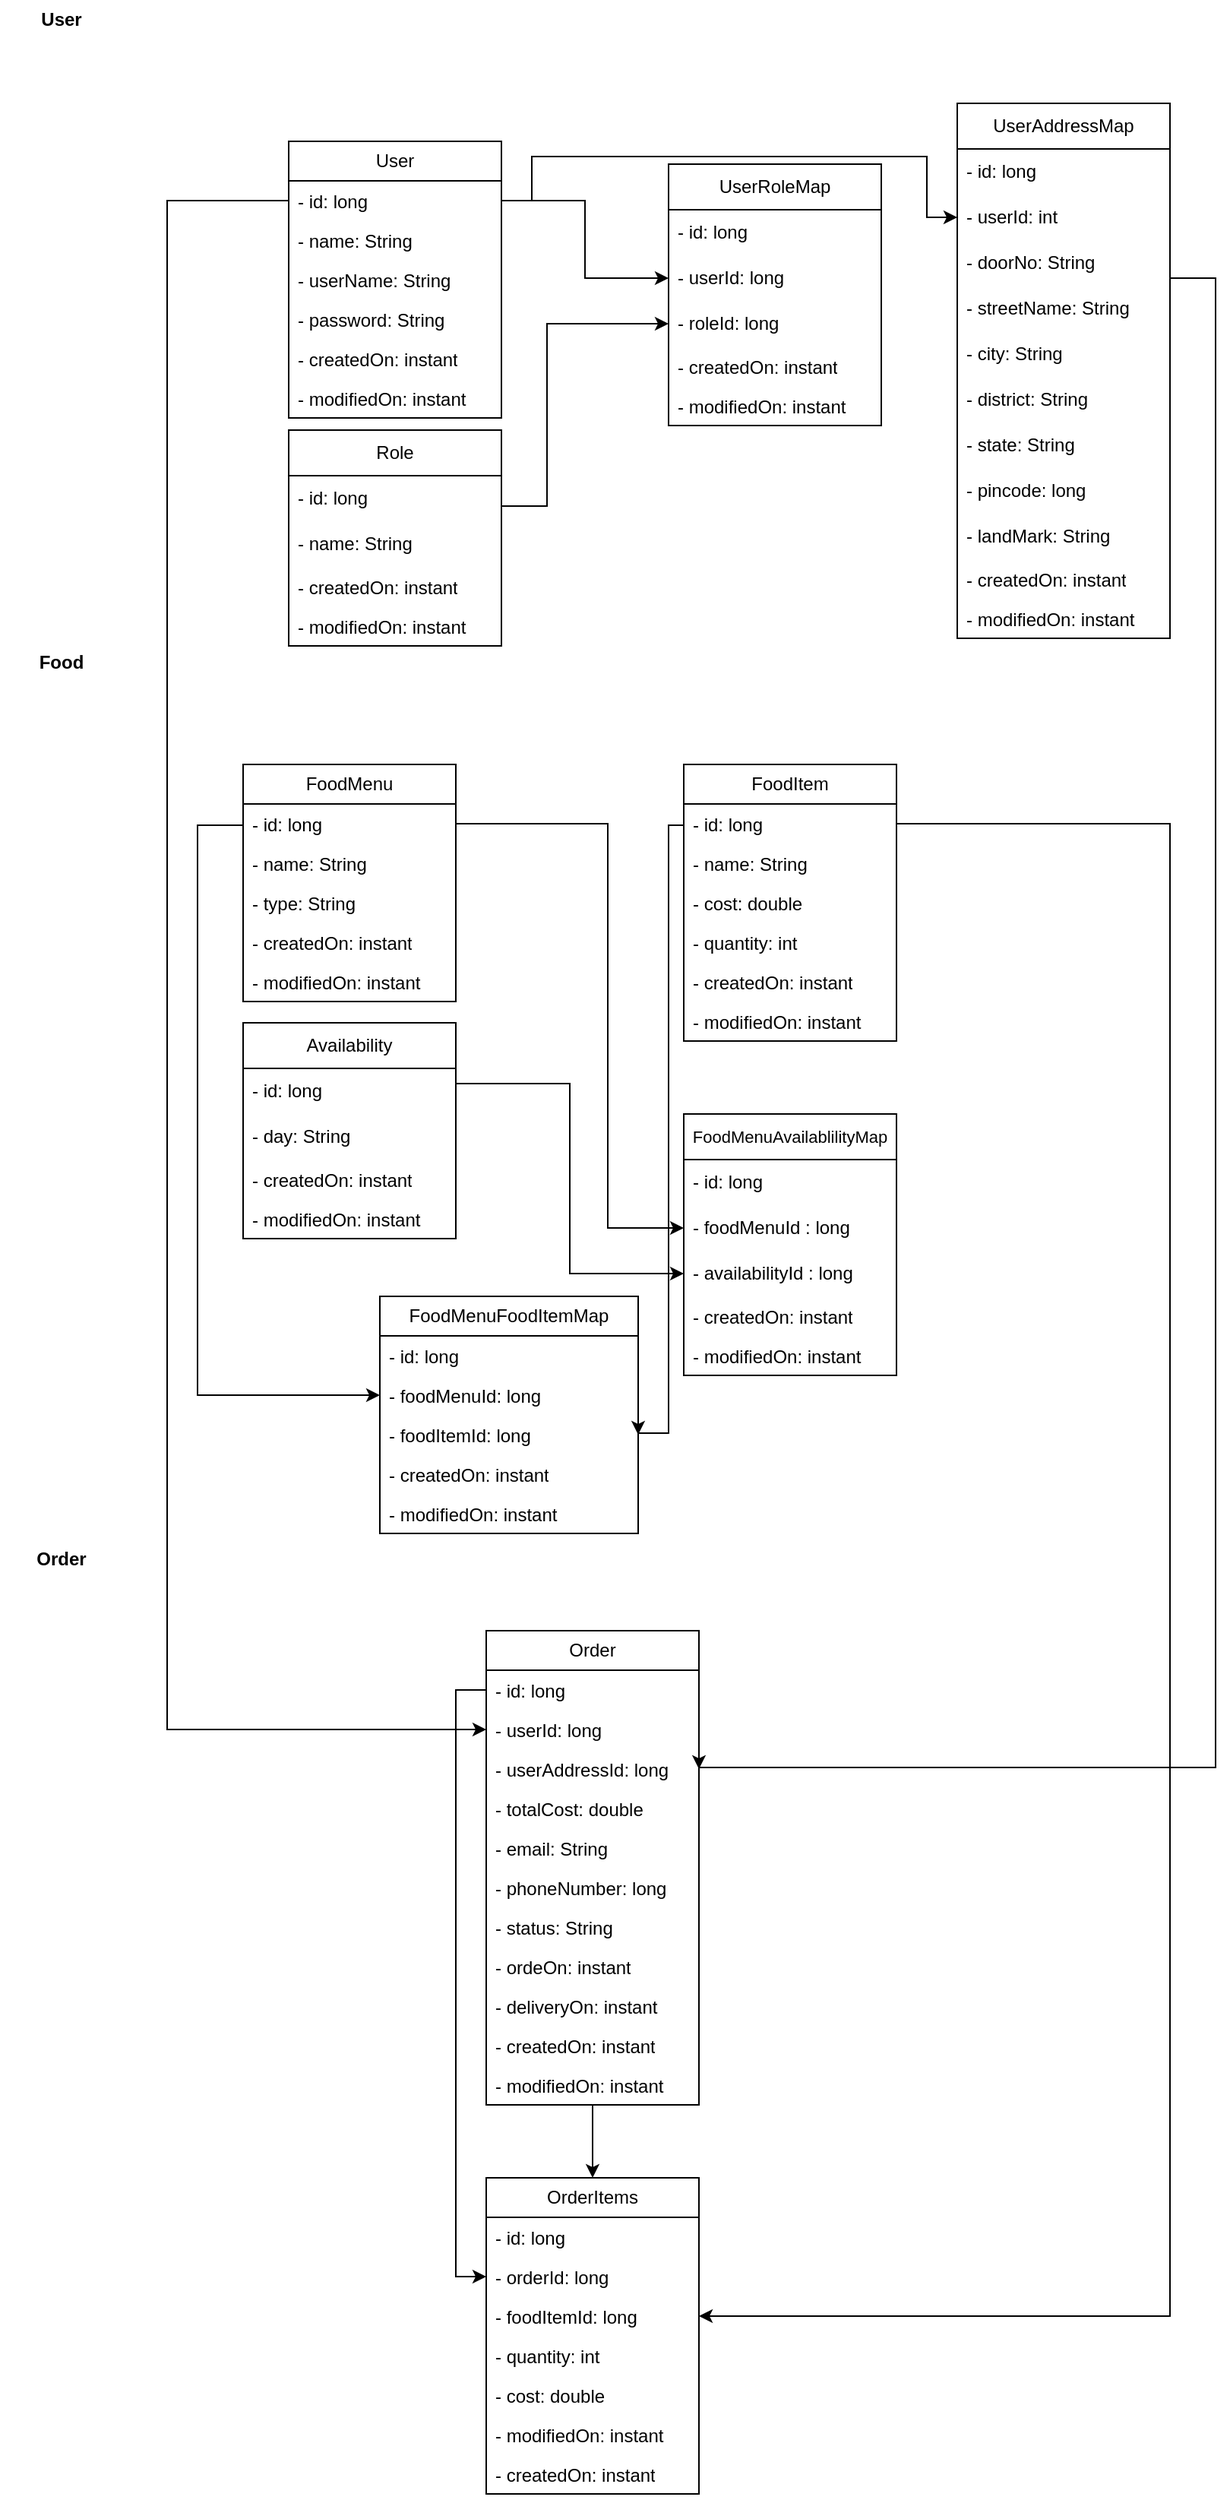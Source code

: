 <mxfile version="21.6.8" type="device" pages="5">
  <diagram id="C5RBs43oDa-KdzZeNtuy" name="Class_Diagram">
    <mxGraphModel dx="1434" dy="2012" grid="1" gridSize="10" guides="1" tooltips="1" connect="1" arrows="1" fold="1" page="1" pageScale="1" pageWidth="827" pageHeight="1169" math="0" shadow="0">
      <root>
        <mxCell id="WIyWlLk6GJQsqaUBKTNV-0" />
        <mxCell id="WIyWlLk6GJQsqaUBKTNV-1" parent="WIyWlLk6GJQsqaUBKTNV-0" />
        <mxCell id="9iNIqAyyCNV7hzXlOCOX-19" style="edgeStyle=orthogonalEdgeStyle;rounded=0;orthogonalLoop=1;jettySize=auto;html=1;entryX=0;entryY=0.5;entryDx=0;entryDy=0;" parent="WIyWlLk6GJQsqaUBKTNV-1" source="9iNIqAyyCNV7hzXlOCOX-0" target="9iNIqAyyCNV7hzXlOCOX-10" edge="1">
          <mxGeometry relative="1" as="geometry">
            <Array as="points">
              <mxPoint x="140" y="450" />
              <mxPoint x="140" y="825" />
            </Array>
          </mxGeometry>
        </mxCell>
        <mxCell id="9iNIqAyyCNV7hzXlOCOX-0" value="FoodMenu" style="swimlane;fontStyle=0;childLayout=stackLayout;horizontal=1;startSize=26;fillColor=none;horizontalStack=0;resizeParent=1;resizeParentMax=0;resizeLast=0;collapsible=1;marginBottom=0;whiteSpace=wrap;html=1;" parent="WIyWlLk6GJQsqaUBKTNV-1" vertex="1">
          <mxGeometry x="170" y="410" width="140" height="156" as="geometry" />
        </mxCell>
        <mxCell id="9iNIqAyyCNV7hzXlOCOX-1" value="- id: long" style="text;strokeColor=none;fillColor=none;align=left;verticalAlign=top;spacingLeft=4;spacingRight=4;overflow=hidden;rotatable=0;points=[[0,0.5],[1,0.5]];portConstraint=eastwest;whiteSpace=wrap;html=1;" parent="9iNIqAyyCNV7hzXlOCOX-0" vertex="1">
          <mxGeometry y="26" width="140" height="26" as="geometry" />
        </mxCell>
        <mxCell id="9iNIqAyyCNV7hzXlOCOX-2" value="- name: String" style="text;strokeColor=none;fillColor=none;align=left;verticalAlign=top;spacingLeft=4;spacingRight=4;overflow=hidden;rotatable=0;points=[[0,0.5],[1,0.5]];portConstraint=eastwest;whiteSpace=wrap;html=1;" parent="9iNIqAyyCNV7hzXlOCOX-0" vertex="1">
          <mxGeometry y="52" width="140" height="26" as="geometry" />
        </mxCell>
        <mxCell id="9iNIqAyyCNV7hzXlOCOX-3" value="- type: String" style="text;strokeColor=none;fillColor=none;align=left;verticalAlign=top;spacingLeft=4;spacingRight=4;overflow=hidden;rotatable=0;points=[[0,0.5],[1,0.5]];portConstraint=eastwest;whiteSpace=wrap;html=1;" parent="9iNIqAyyCNV7hzXlOCOX-0" vertex="1">
          <mxGeometry y="78" width="140" height="26" as="geometry" />
        </mxCell>
        <mxCell id="SEqII5cva00iTsP6fJlL-27" value="- createdOn: instant" style="text;strokeColor=none;fillColor=none;align=left;verticalAlign=top;spacingLeft=4;spacingRight=4;overflow=hidden;rotatable=0;points=[[0,0.5],[1,0.5]];portConstraint=eastwest;whiteSpace=wrap;html=1;" parent="9iNIqAyyCNV7hzXlOCOX-0" vertex="1">
          <mxGeometry y="104" width="140" height="26" as="geometry" />
        </mxCell>
        <mxCell id="SEqII5cva00iTsP6fJlL-28" value="- modifiedOn: instant" style="text;strokeColor=none;fillColor=none;align=left;verticalAlign=top;spacingLeft=4;spacingRight=4;overflow=hidden;rotatable=0;points=[[0,0.5],[1,0.5]];portConstraint=eastwest;whiteSpace=wrap;html=1;" parent="9iNIqAyyCNV7hzXlOCOX-0" vertex="1">
          <mxGeometry y="130" width="140" height="26" as="geometry" />
        </mxCell>
        <mxCell id="9iNIqAyyCNV7hzXlOCOX-18" style="edgeStyle=orthogonalEdgeStyle;rounded=0;orthogonalLoop=1;jettySize=auto;html=1;entryX=1;entryY=0.5;entryDx=0;entryDy=0;" parent="WIyWlLk6GJQsqaUBKTNV-1" source="9iNIqAyyCNV7hzXlOCOX-4" target="9iNIqAyyCNV7hzXlOCOX-11" edge="1">
          <mxGeometry relative="1" as="geometry">
            <Array as="points">
              <mxPoint x="450" y="450" />
              <mxPoint x="450" y="850" />
            </Array>
          </mxGeometry>
        </mxCell>
        <mxCell id="9iNIqAyyCNV7hzXlOCOX-4" value="FoodItem" style="swimlane;fontStyle=0;childLayout=stackLayout;horizontal=1;startSize=26;fillColor=none;horizontalStack=0;resizeParent=1;resizeParentMax=0;resizeLast=0;collapsible=1;marginBottom=0;whiteSpace=wrap;html=1;" parent="WIyWlLk6GJQsqaUBKTNV-1" vertex="1">
          <mxGeometry x="460" y="410" width="140" height="182" as="geometry" />
        </mxCell>
        <mxCell id="9iNIqAyyCNV7hzXlOCOX-5" value="- id: long" style="text;strokeColor=none;fillColor=none;align=left;verticalAlign=top;spacingLeft=4;spacingRight=4;overflow=hidden;rotatable=0;points=[[0,0.5],[1,0.5]];portConstraint=eastwest;whiteSpace=wrap;html=1;" parent="9iNIqAyyCNV7hzXlOCOX-4" vertex="1">
          <mxGeometry y="26" width="140" height="26" as="geometry" />
        </mxCell>
        <mxCell id="9iNIqAyyCNV7hzXlOCOX-7" value="- name: String" style="text;strokeColor=none;fillColor=none;align=left;verticalAlign=top;spacingLeft=4;spacingRight=4;overflow=hidden;rotatable=0;points=[[0,0.5],[1,0.5]];portConstraint=eastwest;whiteSpace=wrap;html=1;" parent="9iNIqAyyCNV7hzXlOCOX-4" vertex="1">
          <mxGeometry y="52" width="140" height="26" as="geometry" />
        </mxCell>
        <mxCell id="DK2uczl_l7ZURZDGx1rr-0" value="- cost: double" style="text;strokeColor=none;fillColor=none;align=left;verticalAlign=top;spacingLeft=4;spacingRight=4;overflow=hidden;rotatable=0;points=[[0,0.5],[1,0.5]];portConstraint=eastwest;whiteSpace=wrap;html=1;" parent="9iNIqAyyCNV7hzXlOCOX-4" vertex="1">
          <mxGeometry y="78" width="140" height="26" as="geometry" />
        </mxCell>
        <mxCell id="9iNIqAyyCNV7hzXlOCOX-6" value="- quantity: int" style="text;strokeColor=none;fillColor=none;align=left;verticalAlign=top;spacingLeft=4;spacingRight=4;overflow=hidden;rotatable=0;points=[[0,0.5],[1,0.5]];portConstraint=eastwest;whiteSpace=wrap;html=1;" parent="9iNIqAyyCNV7hzXlOCOX-4" vertex="1">
          <mxGeometry y="104" width="140" height="26" as="geometry" />
        </mxCell>
        <mxCell id="SEqII5cva00iTsP6fJlL-34" value="- createdOn: instant" style="text;strokeColor=none;fillColor=none;align=left;verticalAlign=top;spacingLeft=4;spacingRight=4;overflow=hidden;rotatable=0;points=[[0,0.5],[1,0.5]];portConstraint=eastwest;whiteSpace=wrap;html=1;" parent="9iNIqAyyCNV7hzXlOCOX-4" vertex="1">
          <mxGeometry y="130" width="140" height="26" as="geometry" />
        </mxCell>
        <mxCell id="SEqII5cva00iTsP6fJlL-33" value="- modifiedOn: instant" style="text;strokeColor=none;fillColor=none;align=left;verticalAlign=top;spacingLeft=4;spacingRight=4;overflow=hidden;rotatable=0;points=[[0,0.5],[1,0.5]];portConstraint=eastwest;whiteSpace=wrap;html=1;" parent="9iNIqAyyCNV7hzXlOCOX-4" vertex="1">
          <mxGeometry y="156" width="140" height="26" as="geometry" />
        </mxCell>
        <mxCell id="9iNIqAyyCNV7hzXlOCOX-8" value="FoodMenuFoodItemMap" style="swimlane;fontStyle=0;childLayout=stackLayout;horizontal=1;startSize=26;fillColor=none;horizontalStack=0;resizeParent=1;resizeParentMax=0;resizeLast=0;collapsible=1;marginBottom=0;whiteSpace=wrap;html=1;" parent="WIyWlLk6GJQsqaUBKTNV-1" vertex="1">
          <mxGeometry x="260" y="760" width="170" height="156" as="geometry" />
        </mxCell>
        <mxCell id="9iNIqAyyCNV7hzXlOCOX-9" value="- id: long" style="text;strokeColor=none;fillColor=none;align=left;verticalAlign=top;spacingLeft=4;spacingRight=4;overflow=hidden;rotatable=0;points=[[0,0.5],[1,0.5]];portConstraint=eastwest;whiteSpace=wrap;html=1;" parent="9iNIqAyyCNV7hzXlOCOX-8" vertex="1">
          <mxGeometry y="26" width="170" height="26" as="geometry" />
        </mxCell>
        <mxCell id="9iNIqAyyCNV7hzXlOCOX-10" value="- foodMenuId: long" style="text;strokeColor=none;fillColor=none;align=left;verticalAlign=top;spacingLeft=4;spacingRight=4;overflow=hidden;rotatable=0;points=[[0,0.5],[1,0.5]];portConstraint=eastwest;whiteSpace=wrap;html=1;" parent="9iNIqAyyCNV7hzXlOCOX-8" vertex="1">
          <mxGeometry y="52" width="170" height="26" as="geometry" />
        </mxCell>
        <mxCell id="9iNIqAyyCNV7hzXlOCOX-11" value="- foodItemId: long" style="text;strokeColor=none;fillColor=none;align=left;verticalAlign=top;spacingLeft=4;spacingRight=4;overflow=hidden;rotatable=0;points=[[0,0.5],[1,0.5]];portConstraint=eastwest;whiteSpace=wrap;html=1;" parent="9iNIqAyyCNV7hzXlOCOX-8" vertex="1">
          <mxGeometry y="78" width="170" height="26" as="geometry" />
        </mxCell>
        <mxCell id="SEqII5cva00iTsP6fJlL-32" value="- createdOn: instant" style="text;strokeColor=none;fillColor=none;align=left;verticalAlign=top;spacingLeft=4;spacingRight=4;overflow=hidden;rotatable=0;points=[[0,0.5],[1,0.5]];portConstraint=eastwest;whiteSpace=wrap;html=1;" parent="9iNIqAyyCNV7hzXlOCOX-8" vertex="1">
          <mxGeometry y="104" width="170" height="26" as="geometry" />
        </mxCell>
        <mxCell id="SEqII5cva00iTsP6fJlL-31" value="- modifiedOn: instant" style="text;strokeColor=none;fillColor=none;align=left;verticalAlign=top;spacingLeft=4;spacingRight=4;overflow=hidden;rotatable=0;points=[[0,0.5],[1,0.5]];portConstraint=eastwest;whiteSpace=wrap;html=1;" parent="9iNIqAyyCNV7hzXlOCOX-8" vertex="1">
          <mxGeometry y="130" width="170" height="26" as="geometry" />
        </mxCell>
        <mxCell id="kFdVYriPuRWGFx_V7fEj-1" value="Food" style="text;align=center;fontStyle=1;verticalAlign=middle;spacingLeft=3;spacingRight=3;strokeColor=none;rotatable=0;points=[[0,0.5],[1,0.5]];portConstraint=eastwest;html=1;" parent="WIyWlLk6GJQsqaUBKTNV-1" vertex="1">
          <mxGeometry x="10" y="330" width="80" height="26" as="geometry" />
        </mxCell>
        <mxCell id="kFdVYriPuRWGFx_V7fEj-2" value="Order" style="text;align=center;fontStyle=1;verticalAlign=middle;spacingLeft=3;spacingRight=3;strokeColor=none;rotatable=0;points=[[0,0.5],[1,0.5]];portConstraint=eastwest;html=1;" parent="WIyWlLk6GJQsqaUBKTNV-1" vertex="1">
          <mxGeometry x="10" y="920" width="80" height="26" as="geometry" />
        </mxCell>
        <mxCell id="U9kjjQZTbyZQ_9Jxf5X5-10" style="edgeStyle=orthogonalEdgeStyle;rounded=0;orthogonalLoop=1;jettySize=auto;html=1;entryX=0.5;entryY=0;entryDx=0;entryDy=0;" parent="WIyWlLk6GJQsqaUBKTNV-1" source="U9kjjQZTbyZQ_9Jxf5X5-0" target="U9kjjQZTbyZQ_9Jxf5X5-5" edge="1">
          <mxGeometry relative="1" as="geometry" />
        </mxCell>
        <mxCell id="U9kjjQZTbyZQ_9Jxf5X5-0" value="Order" style="swimlane;fontStyle=0;childLayout=stackLayout;horizontal=1;startSize=26;fillColor=none;horizontalStack=0;resizeParent=1;resizeParentMax=0;resizeLast=0;collapsible=1;marginBottom=0;whiteSpace=wrap;html=1;" parent="WIyWlLk6GJQsqaUBKTNV-1" vertex="1">
          <mxGeometry x="330" y="980" width="140" height="312" as="geometry" />
        </mxCell>
        <mxCell id="U9kjjQZTbyZQ_9Jxf5X5-1" value="- id: long" style="text;strokeColor=none;fillColor=none;align=left;verticalAlign=top;spacingLeft=4;spacingRight=4;overflow=hidden;rotatable=0;points=[[0,0.5],[1,0.5]];portConstraint=eastwest;whiteSpace=wrap;html=1;" parent="U9kjjQZTbyZQ_9Jxf5X5-0" vertex="1">
          <mxGeometry y="26" width="140" height="26" as="geometry" />
        </mxCell>
        <mxCell id="U9kjjQZTbyZQ_9Jxf5X5-2" value="- userId: long" style="text;strokeColor=none;fillColor=none;align=left;verticalAlign=top;spacingLeft=4;spacingRight=4;overflow=hidden;rotatable=0;points=[[0,0.5],[1,0.5]];portConstraint=eastwest;whiteSpace=wrap;html=1;" parent="U9kjjQZTbyZQ_9Jxf5X5-0" vertex="1">
          <mxGeometry y="52" width="140" height="26" as="geometry" />
        </mxCell>
        <mxCell id="kWJ2ibB3kTiv7gHBYrOh-0" value="- userAddressId: long" style="text;strokeColor=none;fillColor=none;align=left;verticalAlign=top;spacingLeft=4;spacingRight=4;overflow=hidden;rotatable=0;points=[[0,0.5],[1,0.5]];portConstraint=eastwest;whiteSpace=wrap;html=1;" parent="U9kjjQZTbyZQ_9Jxf5X5-0" vertex="1">
          <mxGeometry y="78" width="140" height="26" as="geometry" />
        </mxCell>
        <mxCell id="U9kjjQZTbyZQ_9Jxf5X5-3" value="- totalCost: double" style="text;strokeColor=none;fillColor=none;align=left;verticalAlign=top;spacingLeft=4;spacingRight=4;overflow=hidden;rotatable=0;points=[[0,0.5],[1,0.5]];portConstraint=eastwest;whiteSpace=wrap;html=1;" parent="U9kjjQZTbyZQ_9Jxf5X5-0" vertex="1">
          <mxGeometry y="104" width="140" height="26" as="geometry" />
        </mxCell>
        <mxCell id="kWJ2ibB3kTiv7gHBYrOh-1" value="- email: String" style="text;strokeColor=none;fillColor=none;align=left;verticalAlign=top;spacingLeft=4;spacingRight=4;overflow=hidden;rotatable=0;points=[[0,0.5],[1,0.5]];portConstraint=eastwest;whiteSpace=wrap;html=1;" parent="U9kjjQZTbyZQ_9Jxf5X5-0" vertex="1">
          <mxGeometry y="130" width="140" height="26" as="geometry" />
        </mxCell>
        <mxCell id="kWJ2ibB3kTiv7gHBYrOh-2" value="- phoneNumber: long" style="text;strokeColor=none;fillColor=none;align=left;verticalAlign=top;spacingLeft=4;spacingRight=4;overflow=hidden;rotatable=0;points=[[0,0.5],[1,0.5]];portConstraint=eastwest;whiteSpace=wrap;html=1;" parent="U9kjjQZTbyZQ_9Jxf5X5-0" vertex="1">
          <mxGeometry y="156" width="140" height="26" as="geometry" />
        </mxCell>
        <mxCell id="U9kjjQZTbyZQ_9Jxf5X5-27" value="- status: String" style="text;strokeColor=none;fillColor=none;align=left;verticalAlign=top;spacingLeft=4;spacingRight=4;overflow=hidden;rotatable=0;points=[[0,0.5],[1,0.5]];portConstraint=eastwest;whiteSpace=wrap;html=1;" parent="U9kjjQZTbyZQ_9Jxf5X5-0" vertex="1">
          <mxGeometry y="182" width="140" height="26" as="geometry" />
        </mxCell>
        <mxCell id="kWJ2ibB3kTiv7gHBYrOh-4" value="- ordeOn: instant" style="text;strokeColor=none;fillColor=none;align=left;verticalAlign=top;spacingLeft=4;spacingRight=4;overflow=hidden;rotatable=0;points=[[0,0.5],[1,0.5]];portConstraint=eastwest;whiteSpace=wrap;html=1;" parent="U9kjjQZTbyZQ_9Jxf5X5-0" vertex="1">
          <mxGeometry y="208" width="140" height="26" as="geometry" />
        </mxCell>
        <mxCell id="kWJ2ibB3kTiv7gHBYrOh-3" value="- deliveryOn: instant" style="text;strokeColor=none;fillColor=none;align=left;verticalAlign=top;spacingLeft=4;spacingRight=4;overflow=hidden;rotatable=0;points=[[0,0.5],[1,0.5]];portConstraint=eastwest;whiteSpace=wrap;html=1;" parent="U9kjjQZTbyZQ_9Jxf5X5-0" vertex="1">
          <mxGeometry y="234" width="140" height="26" as="geometry" />
        </mxCell>
        <mxCell id="SEqII5cva00iTsP6fJlL-37" value="- createdOn: instant" style="text;strokeColor=none;fillColor=none;align=left;verticalAlign=top;spacingLeft=4;spacingRight=4;overflow=hidden;rotatable=0;points=[[0,0.5],[1,0.5]];portConstraint=eastwest;whiteSpace=wrap;html=1;" parent="U9kjjQZTbyZQ_9Jxf5X5-0" vertex="1">
          <mxGeometry y="260" width="140" height="26" as="geometry" />
        </mxCell>
        <mxCell id="SEqII5cva00iTsP6fJlL-38" value="- modifiedOn: instant" style="text;strokeColor=none;fillColor=none;align=left;verticalAlign=top;spacingLeft=4;spacingRight=4;overflow=hidden;rotatable=0;points=[[0,0.5],[1,0.5]];portConstraint=eastwest;whiteSpace=wrap;html=1;" parent="U9kjjQZTbyZQ_9Jxf5X5-0" vertex="1">
          <mxGeometry y="286" width="140" height="26" as="geometry" />
        </mxCell>
        <mxCell id="U9kjjQZTbyZQ_9Jxf5X5-5" value="OrderItems" style="swimlane;fontStyle=0;childLayout=stackLayout;horizontal=1;startSize=26;fillColor=none;horizontalStack=0;resizeParent=1;resizeParentMax=0;resizeLast=0;collapsible=1;marginBottom=0;whiteSpace=wrap;html=1;" parent="WIyWlLk6GJQsqaUBKTNV-1" vertex="1">
          <mxGeometry x="330" y="1340" width="140" height="208" as="geometry" />
        </mxCell>
        <mxCell id="9bY6dy_Y-o_wbB-cEVPB-3" value="- id: long" style="text;strokeColor=none;fillColor=none;align=left;verticalAlign=top;spacingLeft=4;spacingRight=4;overflow=hidden;rotatable=0;points=[[0,0.5],[1,0.5]];portConstraint=eastwest;whiteSpace=wrap;html=1;" parent="U9kjjQZTbyZQ_9Jxf5X5-5" vertex="1">
          <mxGeometry y="26" width="140" height="26" as="geometry" />
        </mxCell>
        <mxCell id="U9kjjQZTbyZQ_9Jxf5X5-6" value="- orderId: long" style="text;strokeColor=none;fillColor=none;align=left;verticalAlign=top;spacingLeft=4;spacingRight=4;overflow=hidden;rotatable=0;points=[[0,0.5],[1,0.5]];portConstraint=eastwest;whiteSpace=wrap;html=1;" parent="U9kjjQZTbyZQ_9Jxf5X5-5" vertex="1">
          <mxGeometry y="52" width="140" height="26" as="geometry" />
        </mxCell>
        <mxCell id="U9kjjQZTbyZQ_9Jxf5X5-11" value="- foodItemId: long" style="text;strokeColor=none;fillColor=none;align=left;verticalAlign=top;spacingLeft=4;spacingRight=4;overflow=hidden;rotatable=0;points=[[0,0.5],[1,0.5]];portConstraint=eastwest;whiteSpace=wrap;html=1;" parent="U9kjjQZTbyZQ_9Jxf5X5-5" vertex="1">
          <mxGeometry y="78" width="140" height="26" as="geometry" />
        </mxCell>
        <mxCell id="U9kjjQZTbyZQ_9Jxf5X5-12" value="- quantity: int" style="text;strokeColor=none;fillColor=none;align=left;verticalAlign=top;spacingLeft=4;spacingRight=4;overflow=hidden;rotatable=0;points=[[0,0.5],[1,0.5]];portConstraint=eastwest;whiteSpace=wrap;html=1;" parent="U9kjjQZTbyZQ_9Jxf5X5-5" vertex="1">
          <mxGeometry y="104" width="140" height="26" as="geometry" />
        </mxCell>
        <mxCell id="U9kjjQZTbyZQ_9Jxf5X5-16" value="- cost: double" style="text;strokeColor=none;fillColor=none;align=left;verticalAlign=top;spacingLeft=4;spacingRight=4;overflow=hidden;rotatable=0;points=[[0,0.5],[1,0.5]];portConstraint=eastwest;whiteSpace=wrap;html=1;" parent="U9kjjQZTbyZQ_9Jxf5X5-5" vertex="1">
          <mxGeometry y="130" width="140" height="26" as="geometry" />
        </mxCell>
        <mxCell id="SEqII5cva00iTsP6fJlL-40" value="- modifiedOn: instant" style="text;strokeColor=none;fillColor=none;align=left;verticalAlign=top;spacingLeft=4;spacingRight=4;overflow=hidden;rotatable=0;points=[[0,0.5],[1,0.5]];portConstraint=eastwest;whiteSpace=wrap;html=1;" parent="U9kjjQZTbyZQ_9Jxf5X5-5" vertex="1">
          <mxGeometry y="156" width="140" height="26" as="geometry" />
        </mxCell>
        <mxCell id="SEqII5cva00iTsP6fJlL-39" value="- createdOn: instant" style="text;strokeColor=none;fillColor=none;align=left;verticalAlign=top;spacingLeft=4;spacingRight=4;overflow=hidden;rotatable=0;points=[[0,0.5],[1,0.5]];portConstraint=eastwest;whiteSpace=wrap;html=1;" parent="U9kjjQZTbyZQ_9Jxf5X5-5" vertex="1">
          <mxGeometry y="182" width="140" height="26" as="geometry" />
        </mxCell>
        <mxCell id="U9kjjQZTbyZQ_9Jxf5X5-14" style="edgeStyle=orthogonalEdgeStyle;rounded=0;orthogonalLoop=1;jettySize=auto;html=1;exitX=1;exitY=0.5;exitDx=0;exitDy=0;entryX=1;entryY=0.5;entryDx=0;entryDy=0;" parent="WIyWlLk6GJQsqaUBKTNV-1" source="9iNIqAyyCNV7hzXlOCOX-5" target="U9kjjQZTbyZQ_9Jxf5X5-11" edge="1">
          <mxGeometry relative="1" as="geometry">
            <Array as="points">
              <mxPoint x="780" y="449" />
              <mxPoint x="780" y="1431" />
            </Array>
          </mxGeometry>
        </mxCell>
        <mxCell id="U9kjjQZTbyZQ_9Jxf5X5-15" style="edgeStyle=orthogonalEdgeStyle;rounded=0;orthogonalLoop=1;jettySize=auto;html=1;entryX=0;entryY=0.5;entryDx=0;entryDy=0;" parent="WIyWlLk6GJQsqaUBKTNV-1" source="U9kjjQZTbyZQ_9Jxf5X5-1" target="U9kjjQZTbyZQ_9Jxf5X5-6" edge="1">
          <mxGeometry relative="1" as="geometry" />
        </mxCell>
        <mxCell id="U9kjjQZTbyZQ_9Jxf5X5-17" value="User" style="swimlane;fontStyle=0;childLayout=stackLayout;horizontal=1;startSize=26;fillColor=none;horizontalStack=0;resizeParent=1;resizeParentMax=0;resizeLast=0;collapsible=1;marginBottom=0;whiteSpace=wrap;html=1;" parent="WIyWlLk6GJQsqaUBKTNV-1" vertex="1">
          <mxGeometry x="200" width="140" height="182" as="geometry" />
        </mxCell>
        <mxCell id="U9kjjQZTbyZQ_9Jxf5X5-18" value="- id: long" style="text;strokeColor=none;fillColor=none;align=left;verticalAlign=top;spacingLeft=4;spacingRight=4;overflow=hidden;rotatable=0;points=[[0,0.5],[1,0.5]];portConstraint=eastwest;whiteSpace=wrap;html=1;" parent="U9kjjQZTbyZQ_9Jxf5X5-17" vertex="1">
          <mxGeometry y="26" width="140" height="26" as="geometry" />
        </mxCell>
        <mxCell id="U9kjjQZTbyZQ_9Jxf5X5-19" value="- name: String" style="text;strokeColor=none;fillColor=none;align=left;verticalAlign=top;spacingLeft=4;spacingRight=4;overflow=hidden;rotatable=0;points=[[0,0.5],[1,0.5]];portConstraint=eastwest;whiteSpace=wrap;html=1;" parent="U9kjjQZTbyZQ_9Jxf5X5-17" vertex="1">
          <mxGeometry y="52" width="140" height="26" as="geometry" />
        </mxCell>
        <mxCell id="U9kjjQZTbyZQ_9Jxf5X5-20" value="- userName: String" style="text;strokeColor=none;fillColor=none;align=left;verticalAlign=top;spacingLeft=4;spacingRight=4;overflow=hidden;rotatable=0;points=[[0,0.5],[1,0.5]];portConstraint=eastwest;whiteSpace=wrap;html=1;" parent="U9kjjQZTbyZQ_9Jxf5X5-17" vertex="1">
          <mxGeometry y="78" width="140" height="26" as="geometry" />
        </mxCell>
        <mxCell id="U9kjjQZTbyZQ_9Jxf5X5-22" value="- password: String" style="text;strokeColor=none;fillColor=none;align=left;verticalAlign=top;spacingLeft=4;spacingRight=4;overflow=hidden;rotatable=0;points=[[0,0.5],[1,0.5]];portConstraint=eastwest;whiteSpace=wrap;html=1;" parent="U9kjjQZTbyZQ_9Jxf5X5-17" vertex="1">
          <mxGeometry y="104" width="140" height="26" as="geometry" />
        </mxCell>
        <mxCell id="SEqII5cva00iTsP6fJlL-19" value="- createdOn: instant" style="text;strokeColor=none;fillColor=none;align=left;verticalAlign=top;spacingLeft=4;spacingRight=4;overflow=hidden;rotatable=0;points=[[0,0.5],[1,0.5]];portConstraint=eastwest;whiteSpace=wrap;html=1;" parent="U9kjjQZTbyZQ_9Jxf5X5-17" vertex="1">
          <mxGeometry y="130" width="140" height="26" as="geometry" />
        </mxCell>
        <mxCell id="SEqII5cva00iTsP6fJlL-20" value="- modifiedOn: instant" style="text;strokeColor=none;fillColor=none;align=left;verticalAlign=top;spacingLeft=4;spacingRight=4;overflow=hidden;rotatable=0;points=[[0,0.5],[1,0.5]];portConstraint=eastwest;whiteSpace=wrap;html=1;" parent="U9kjjQZTbyZQ_9Jxf5X5-17" vertex="1">
          <mxGeometry y="156" width="140" height="26" as="geometry" />
        </mxCell>
        <mxCell id="U9kjjQZTbyZQ_9Jxf5X5-21" value="User" style="text;align=center;fontStyle=1;verticalAlign=middle;spacingLeft=3;spacingRight=3;strokeColor=none;rotatable=0;points=[[0,0.5],[1,0.5]];portConstraint=eastwest;html=1;" parent="WIyWlLk6GJQsqaUBKTNV-1" vertex="1">
          <mxGeometry x="10" y="-93" width="80" height="26" as="geometry" />
        </mxCell>
        <mxCell id="U9kjjQZTbyZQ_9Jxf5X5-26" style="edgeStyle=orthogonalEdgeStyle;rounded=0;orthogonalLoop=1;jettySize=auto;html=1;entryX=0;entryY=0.5;entryDx=0;entryDy=0;" parent="WIyWlLk6GJQsqaUBKTNV-1" source="U9kjjQZTbyZQ_9Jxf5X5-18" target="U9kjjQZTbyZQ_9Jxf5X5-2" edge="1">
          <mxGeometry relative="1" as="geometry">
            <Array as="points">
              <mxPoint x="120" y="39" />
              <mxPoint x="120" y="1045" />
            </Array>
          </mxGeometry>
        </mxCell>
        <mxCell id="9bY6dy_Y-o_wbB-cEVPB-2" style="edgeStyle=orthogonalEdgeStyle;rounded=0;orthogonalLoop=1;jettySize=auto;html=1;entryX=0;entryY=0.5;entryDx=0;entryDy=0;" parent="WIyWlLk6GJQsqaUBKTNV-1" source="EK7-1azk1SZdzm0tzNyr-0" target="EK7-1azk1SZdzm0tzNyr-8" edge="1">
          <mxGeometry relative="1" as="geometry">
            <Array as="points">
              <mxPoint x="370" y="240" />
              <mxPoint x="370" y="120" />
            </Array>
          </mxGeometry>
        </mxCell>
        <mxCell id="EK7-1azk1SZdzm0tzNyr-0" value="Role" style="swimlane;fontStyle=0;childLayout=stackLayout;horizontal=1;startSize=30;horizontalStack=0;resizeParent=1;resizeParentMax=0;resizeLast=0;collapsible=1;marginBottom=0;whiteSpace=wrap;html=1;" parent="WIyWlLk6GJQsqaUBKTNV-1" vertex="1">
          <mxGeometry x="200" y="190" width="140" height="142" as="geometry" />
        </mxCell>
        <mxCell id="EK7-1azk1SZdzm0tzNyr-1" value="- id: long" style="text;strokeColor=none;fillColor=none;align=left;verticalAlign=middle;spacingLeft=4;spacingRight=4;overflow=hidden;points=[[0,0.5],[1,0.5]];portConstraint=eastwest;rotatable=0;whiteSpace=wrap;html=1;" parent="EK7-1azk1SZdzm0tzNyr-0" vertex="1">
          <mxGeometry y="30" width="140" height="30" as="geometry" />
        </mxCell>
        <mxCell id="EK7-1azk1SZdzm0tzNyr-2" value="- name: String" style="text;strokeColor=none;fillColor=none;align=left;verticalAlign=middle;spacingLeft=4;spacingRight=4;overflow=hidden;points=[[0,0.5],[1,0.5]];portConstraint=eastwest;rotatable=0;whiteSpace=wrap;html=1;" parent="EK7-1azk1SZdzm0tzNyr-0" vertex="1">
          <mxGeometry y="60" width="140" height="30" as="geometry" />
        </mxCell>
        <mxCell id="SEqII5cva00iTsP6fJlL-21" value="- createdOn: instant" style="text;strokeColor=none;fillColor=none;align=left;verticalAlign=top;spacingLeft=4;spacingRight=4;overflow=hidden;rotatable=0;points=[[0,0.5],[1,0.5]];portConstraint=eastwest;whiteSpace=wrap;html=1;" parent="EK7-1azk1SZdzm0tzNyr-0" vertex="1">
          <mxGeometry y="90" width="140" height="26" as="geometry" />
        </mxCell>
        <mxCell id="SEqII5cva00iTsP6fJlL-22" value="- modifiedOn: instant" style="text;strokeColor=none;fillColor=none;align=left;verticalAlign=top;spacingLeft=4;spacingRight=4;overflow=hidden;rotatable=0;points=[[0,0.5],[1,0.5]];portConstraint=eastwest;whiteSpace=wrap;html=1;" parent="EK7-1azk1SZdzm0tzNyr-0" vertex="1">
          <mxGeometry y="116" width="140" height="26" as="geometry" />
        </mxCell>
        <mxCell id="EK7-1azk1SZdzm0tzNyr-5" value="UserRoleMap" style="swimlane;fontStyle=0;childLayout=stackLayout;horizontal=1;startSize=30;horizontalStack=0;resizeParent=1;resizeParentMax=0;resizeLast=0;collapsible=1;marginBottom=0;whiteSpace=wrap;html=1;" parent="WIyWlLk6GJQsqaUBKTNV-1" vertex="1">
          <mxGeometry x="450" y="15" width="140" height="172" as="geometry" />
        </mxCell>
        <mxCell id="EK7-1azk1SZdzm0tzNyr-6" value="- id: long" style="text;strokeColor=none;fillColor=none;align=left;verticalAlign=middle;spacingLeft=4;spacingRight=4;overflow=hidden;points=[[0,0.5],[1,0.5]];portConstraint=eastwest;rotatable=0;whiteSpace=wrap;html=1;" parent="EK7-1azk1SZdzm0tzNyr-5" vertex="1">
          <mxGeometry y="30" width="140" height="30" as="geometry" />
        </mxCell>
        <mxCell id="EK7-1azk1SZdzm0tzNyr-7" value="- userId: long" style="text;strokeColor=none;fillColor=none;align=left;verticalAlign=middle;spacingLeft=4;spacingRight=4;overflow=hidden;points=[[0,0.5],[1,0.5]];portConstraint=eastwest;rotatable=0;whiteSpace=wrap;html=1;" parent="EK7-1azk1SZdzm0tzNyr-5" vertex="1">
          <mxGeometry y="60" width="140" height="30" as="geometry" />
        </mxCell>
        <mxCell id="EK7-1azk1SZdzm0tzNyr-8" value="- roleId: long" style="text;strokeColor=none;fillColor=none;align=left;verticalAlign=middle;spacingLeft=4;spacingRight=4;overflow=hidden;points=[[0,0.5],[1,0.5]];portConstraint=eastwest;rotatable=0;whiteSpace=wrap;html=1;" parent="EK7-1azk1SZdzm0tzNyr-5" vertex="1">
          <mxGeometry y="90" width="140" height="30" as="geometry" />
        </mxCell>
        <mxCell id="SEqII5cva00iTsP6fJlL-23" value="- createdOn: instant" style="text;strokeColor=none;fillColor=none;align=left;verticalAlign=top;spacingLeft=4;spacingRight=4;overflow=hidden;rotatable=0;points=[[0,0.5],[1,0.5]];portConstraint=eastwest;whiteSpace=wrap;html=1;" parent="EK7-1azk1SZdzm0tzNyr-5" vertex="1">
          <mxGeometry y="120" width="140" height="26" as="geometry" />
        </mxCell>
        <mxCell id="SEqII5cva00iTsP6fJlL-24" value="- modifiedOn: instant" style="text;strokeColor=none;fillColor=none;align=left;verticalAlign=top;spacingLeft=4;spacingRight=4;overflow=hidden;rotatable=0;points=[[0,0.5],[1,0.5]];portConstraint=eastwest;whiteSpace=wrap;html=1;" parent="EK7-1azk1SZdzm0tzNyr-5" vertex="1">
          <mxGeometry y="146" width="140" height="26" as="geometry" />
        </mxCell>
        <mxCell id="9bY6dy_Y-o_wbB-cEVPB-5" style="edgeStyle=orthogonalEdgeStyle;rounded=0;orthogonalLoop=1;jettySize=auto;html=1;entryX=0;entryY=0.5;entryDx=0;entryDy=0;" parent="WIyWlLk6GJQsqaUBKTNV-1" source="U9kjjQZTbyZQ_9Jxf5X5-18" target="EK7-1azk1SZdzm0tzNyr-7" edge="1">
          <mxGeometry relative="1" as="geometry" />
        </mxCell>
        <mxCell id="9bY6dy_Y-o_wbB-cEVPB-6" value="UserAddressMap" style="swimlane;fontStyle=0;childLayout=stackLayout;horizontal=1;startSize=30;horizontalStack=0;resizeParent=1;resizeParentMax=0;resizeLast=0;collapsible=1;marginBottom=0;whiteSpace=wrap;html=1;" parent="WIyWlLk6GJQsqaUBKTNV-1" vertex="1">
          <mxGeometry x="640" y="-25" width="140" height="352" as="geometry" />
        </mxCell>
        <mxCell id="9bY6dy_Y-o_wbB-cEVPB-7" value="- id: long" style="text;strokeColor=none;fillColor=none;align=left;verticalAlign=middle;spacingLeft=4;spacingRight=4;overflow=hidden;points=[[0,0.5],[1,0.5]];portConstraint=eastwest;rotatable=0;whiteSpace=wrap;html=1;" parent="9bY6dy_Y-o_wbB-cEVPB-6" vertex="1">
          <mxGeometry y="30" width="140" height="30" as="geometry" />
        </mxCell>
        <mxCell id="9bY6dy_Y-o_wbB-cEVPB-8" value="- userId: int" style="text;strokeColor=none;fillColor=none;align=left;verticalAlign=middle;spacingLeft=4;spacingRight=4;overflow=hidden;points=[[0,0.5],[1,0.5]];portConstraint=eastwest;rotatable=0;whiteSpace=wrap;html=1;" parent="9bY6dy_Y-o_wbB-cEVPB-6" vertex="1">
          <mxGeometry y="60" width="140" height="30" as="geometry" />
        </mxCell>
        <mxCell id="9bY6dy_Y-o_wbB-cEVPB-9" value="- doorNo: String" style="text;strokeColor=none;fillColor=none;align=left;verticalAlign=middle;spacingLeft=4;spacingRight=4;overflow=hidden;points=[[0,0.5],[1,0.5]];portConstraint=eastwest;rotatable=0;whiteSpace=wrap;html=1;" parent="9bY6dy_Y-o_wbB-cEVPB-6" vertex="1">
          <mxGeometry y="90" width="140" height="30" as="geometry" />
        </mxCell>
        <mxCell id="SEqII5cva00iTsP6fJlL-1" value="- streetName: String" style="text;strokeColor=none;fillColor=none;align=left;verticalAlign=middle;spacingLeft=4;spacingRight=4;overflow=hidden;points=[[0,0.5],[1,0.5]];portConstraint=eastwest;rotatable=0;whiteSpace=wrap;html=1;" parent="9bY6dy_Y-o_wbB-cEVPB-6" vertex="1">
          <mxGeometry y="120" width="140" height="30" as="geometry" />
        </mxCell>
        <mxCell id="SEqII5cva00iTsP6fJlL-2" value="- city: String" style="text;strokeColor=none;fillColor=none;align=left;verticalAlign=middle;spacingLeft=4;spacingRight=4;overflow=hidden;points=[[0,0.5],[1,0.5]];portConstraint=eastwest;rotatable=0;whiteSpace=wrap;html=1;" parent="9bY6dy_Y-o_wbB-cEVPB-6" vertex="1">
          <mxGeometry y="150" width="140" height="30" as="geometry" />
        </mxCell>
        <mxCell id="SEqII5cva00iTsP6fJlL-3" value="- district: String" style="text;strokeColor=none;fillColor=none;align=left;verticalAlign=middle;spacingLeft=4;spacingRight=4;overflow=hidden;points=[[0,0.5],[1,0.5]];portConstraint=eastwest;rotatable=0;whiteSpace=wrap;html=1;" parent="9bY6dy_Y-o_wbB-cEVPB-6" vertex="1">
          <mxGeometry y="180" width="140" height="30" as="geometry" />
        </mxCell>
        <mxCell id="SEqII5cva00iTsP6fJlL-4" value="- state: String" style="text;strokeColor=none;fillColor=none;align=left;verticalAlign=middle;spacingLeft=4;spacingRight=4;overflow=hidden;points=[[0,0.5],[1,0.5]];portConstraint=eastwest;rotatable=0;whiteSpace=wrap;html=1;" parent="9bY6dy_Y-o_wbB-cEVPB-6" vertex="1">
          <mxGeometry y="210" width="140" height="30" as="geometry" />
        </mxCell>
        <mxCell id="SEqII5cva00iTsP6fJlL-0" value="- pincode: long" style="text;strokeColor=none;fillColor=none;align=left;verticalAlign=middle;spacingLeft=4;spacingRight=4;overflow=hidden;points=[[0,0.5],[1,0.5]];portConstraint=eastwest;rotatable=0;whiteSpace=wrap;html=1;" parent="9bY6dy_Y-o_wbB-cEVPB-6" vertex="1">
          <mxGeometry y="240" width="140" height="30" as="geometry" />
        </mxCell>
        <mxCell id="SEqII5cva00iTsP6fJlL-5" value="- landMark: String" style="text;strokeColor=none;fillColor=none;align=left;verticalAlign=middle;spacingLeft=4;spacingRight=4;overflow=hidden;points=[[0,0.5],[1,0.5]];portConstraint=eastwest;rotatable=0;whiteSpace=wrap;html=1;" parent="9bY6dy_Y-o_wbB-cEVPB-6" vertex="1">
          <mxGeometry y="270" width="140" height="30" as="geometry" />
        </mxCell>
        <mxCell id="SEqII5cva00iTsP6fJlL-25" value="- createdOn: instant" style="text;strokeColor=none;fillColor=none;align=left;verticalAlign=top;spacingLeft=4;spacingRight=4;overflow=hidden;rotatable=0;points=[[0,0.5],[1,0.5]];portConstraint=eastwest;whiteSpace=wrap;html=1;" parent="9bY6dy_Y-o_wbB-cEVPB-6" vertex="1">
          <mxGeometry y="300" width="140" height="26" as="geometry" />
        </mxCell>
        <mxCell id="SEqII5cva00iTsP6fJlL-26" value="- modifiedOn: instant" style="text;strokeColor=none;fillColor=none;align=left;verticalAlign=top;spacingLeft=4;spacingRight=4;overflow=hidden;rotatable=0;points=[[0,0.5],[1,0.5]];portConstraint=eastwest;whiteSpace=wrap;html=1;" parent="9bY6dy_Y-o_wbB-cEVPB-6" vertex="1">
          <mxGeometry y="326" width="140" height="26" as="geometry" />
        </mxCell>
        <mxCell id="SEqII5cva00iTsP6fJlL-6" style="edgeStyle=orthogonalEdgeStyle;rounded=0;orthogonalLoop=1;jettySize=auto;html=1;entryX=1;entryY=0.5;entryDx=0;entryDy=0;exitX=1;exitY=0.5;exitDx=0;exitDy=0;" parent="WIyWlLk6GJQsqaUBKTNV-1" source="9bY6dy_Y-o_wbB-cEVPB-7" target="kWJ2ibB3kTiv7gHBYrOh-0" edge="1">
          <mxGeometry relative="1" as="geometry">
            <Array as="points">
              <mxPoint x="780" y="90" />
              <mxPoint x="810" y="90" />
              <mxPoint x="810" y="1070" />
            </Array>
          </mxGeometry>
        </mxCell>
        <mxCell id="SEqII5cva00iTsP6fJlL-7" style="edgeStyle=orthogonalEdgeStyle;rounded=0;orthogonalLoop=1;jettySize=auto;html=1;exitX=1;exitY=0.5;exitDx=0;exitDy=0;" parent="WIyWlLk6GJQsqaUBKTNV-1" source="U9kjjQZTbyZQ_9Jxf5X5-18" target="9bY6dy_Y-o_wbB-cEVPB-8" edge="1">
          <mxGeometry relative="1" as="geometry">
            <Array as="points">
              <mxPoint x="360" y="39" />
              <mxPoint x="360" y="10" />
              <mxPoint x="620" y="10" />
              <mxPoint x="620" y="50" />
            </Array>
          </mxGeometry>
        </mxCell>
        <mxCell id="SEqII5cva00iTsP6fJlL-8" value="Availability" style="swimlane;fontStyle=0;childLayout=stackLayout;horizontal=1;startSize=30;horizontalStack=0;resizeParent=1;resizeParentMax=0;resizeLast=0;collapsible=1;marginBottom=0;whiteSpace=wrap;html=1;" parent="WIyWlLk6GJQsqaUBKTNV-1" vertex="1">
          <mxGeometry x="170" y="580" width="140" height="142" as="geometry" />
        </mxCell>
        <mxCell id="SEqII5cva00iTsP6fJlL-9" value="- id: long" style="text;strokeColor=none;fillColor=none;align=left;verticalAlign=middle;spacingLeft=4;spacingRight=4;overflow=hidden;points=[[0,0.5],[1,0.5]];portConstraint=eastwest;rotatable=0;whiteSpace=wrap;html=1;" parent="SEqII5cva00iTsP6fJlL-8" vertex="1">
          <mxGeometry y="30" width="140" height="30" as="geometry" />
        </mxCell>
        <mxCell id="SEqII5cva00iTsP6fJlL-10" value="- day: String" style="text;strokeColor=none;fillColor=none;align=left;verticalAlign=middle;spacingLeft=4;spacingRight=4;overflow=hidden;points=[[0,0.5],[1,0.5]];portConstraint=eastwest;rotatable=0;whiteSpace=wrap;html=1;" parent="SEqII5cva00iTsP6fJlL-8" vertex="1">
          <mxGeometry y="60" width="140" height="30" as="geometry" />
        </mxCell>
        <mxCell id="SEqII5cva00iTsP6fJlL-30" value="- createdOn: instant" style="text;strokeColor=none;fillColor=none;align=left;verticalAlign=top;spacingLeft=4;spacingRight=4;overflow=hidden;rotatable=0;points=[[0,0.5],[1,0.5]];portConstraint=eastwest;whiteSpace=wrap;html=1;" parent="SEqII5cva00iTsP6fJlL-8" vertex="1">
          <mxGeometry y="90" width="140" height="26" as="geometry" />
        </mxCell>
        <mxCell id="SEqII5cva00iTsP6fJlL-29" value="- modifiedOn: instant" style="text;strokeColor=none;fillColor=none;align=left;verticalAlign=top;spacingLeft=4;spacingRight=4;overflow=hidden;rotatable=0;points=[[0,0.5],[1,0.5]];portConstraint=eastwest;whiteSpace=wrap;html=1;" parent="SEqII5cva00iTsP6fJlL-8" vertex="1">
          <mxGeometry y="116" width="140" height="26" as="geometry" />
        </mxCell>
        <mxCell id="SEqII5cva00iTsP6fJlL-12" value="&lt;font style=&quot;font-size: 11px;&quot;&gt;FoodMenuAvailablilityMap&lt;/font&gt;" style="swimlane;fontStyle=0;childLayout=stackLayout;horizontal=1;startSize=30;horizontalStack=0;resizeParent=1;resizeParentMax=0;resizeLast=0;collapsible=1;marginBottom=0;whiteSpace=wrap;html=1;" parent="WIyWlLk6GJQsqaUBKTNV-1" vertex="1">
          <mxGeometry x="460" y="640" width="140" height="172" as="geometry" />
        </mxCell>
        <mxCell id="SEqII5cva00iTsP6fJlL-16" value="- id: long" style="text;strokeColor=none;fillColor=none;align=left;verticalAlign=middle;spacingLeft=4;spacingRight=4;overflow=hidden;points=[[0,0.5],[1,0.5]];portConstraint=eastwest;rotatable=0;whiteSpace=wrap;html=1;" parent="SEqII5cva00iTsP6fJlL-12" vertex="1">
          <mxGeometry y="30" width="140" height="30" as="geometry" />
        </mxCell>
        <mxCell id="SEqII5cva00iTsP6fJlL-14" value="- foodMenuId : long" style="text;strokeColor=none;fillColor=none;align=left;verticalAlign=middle;spacingLeft=4;spacingRight=4;overflow=hidden;points=[[0,0.5],[1,0.5]];portConstraint=eastwest;rotatable=0;whiteSpace=wrap;html=1;" parent="SEqII5cva00iTsP6fJlL-12" vertex="1">
          <mxGeometry y="60" width="140" height="30" as="geometry" />
        </mxCell>
        <mxCell id="SEqII5cva00iTsP6fJlL-15" value="- availabilityId : long" style="text;strokeColor=none;fillColor=none;align=left;verticalAlign=middle;spacingLeft=4;spacingRight=4;overflow=hidden;points=[[0,0.5],[1,0.5]];portConstraint=eastwest;rotatable=0;whiteSpace=wrap;html=1;" parent="SEqII5cva00iTsP6fJlL-12" vertex="1">
          <mxGeometry y="90" width="140" height="30" as="geometry" />
        </mxCell>
        <mxCell id="SEqII5cva00iTsP6fJlL-36" value="- createdOn: instant" style="text;strokeColor=none;fillColor=none;align=left;verticalAlign=top;spacingLeft=4;spacingRight=4;overflow=hidden;rotatable=0;points=[[0,0.5],[1,0.5]];portConstraint=eastwest;whiteSpace=wrap;html=1;" parent="SEqII5cva00iTsP6fJlL-12" vertex="1">
          <mxGeometry y="120" width="140" height="26" as="geometry" />
        </mxCell>
        <mxCell id="SEqII5cva00iTsP6fJlL-35" value="- modifiedOn: instant" style="text;strokeColor=none;fillColor=none;align=left;verticalAlign=top;spacingLeft=4;spacingRight=4;overflow=hidden;rotatable=0;points=[[0,0.5],[1,0.5]];portConstraint=eastwest;whiteSpace=wrap;html=1;" parent="SEqII5cva00iTsP6fJlL-12" vertex="1">
          <mxGeometry y="146" width="140" height="26" as="geometry" />
        </mxCell>
        <mxCell id="SEqII5cva00iTsP6fJlL-17" style="edgeStyle=orthogonalEdgeStyle;rounded=0;orthogonalLoop=1;jettySize=auto;html=1;entryX=0;entryY=0.5;entryDx=0;entryDy=0;" parent="WIyWlLk6GJQsqaUBKTNV-1" source="SEqII5cva00iTsP6fJlL-9" target="SEqII5cva00iTsP6fJlL-15" edge="1">
          <mxGeometry relative="1" as="geometry">
            <Array as="points">
              <mxPoint x="385" y="620" />
              <mxPoint x="385" y="745" />
            </Array>
          </mxGeometry>
        </mxCell>
        <mxCell id="SEqII5cva00iTsP6fJlL-18" style="edgeStyle=orthogonalEdgeStyle;rounded=0;orthogonalLoop=1;jettySize=auto;html=1;entryX=0;entryY=0.5;entryDx=0;entryDy=0;" parent="WIyWlLk6GJQsqaUBKTNV-1" source="9iNIqAyyCNV7hzXlOCOX-1" target="SEqII5cva00iTsP6fJlL-14" edge="1">
          <mxGeometry relative="1" as="geometry">
            <Array as="points">
              <mxPoint x="410" y="449" />
              <mxPoint x="410" y="715" />
            </Array>
          </mxGeometry>
        </mxCell>
      </root>
    </mxGraphModel>
  </diagram>
  <diagram id="p2eJAm5pJoJdSyefINjL" name="Components_Diagram">
    <mxGraphModel dx="1434" dy="843" grid="1" gridSize="10" guides="1" tooltips="1" connect="1" arrows="1" fold="1" page="1" pageScale="1" pageWidth="827" pageHeight="1169" math="0" shadow="0">
      <root>
        <mxCell id="0" />
        <mxCell id="1" parent="0" />
        <mxCell id="-oMTpsYoTi2_B5iNwNbV-10" style="edgeStyle=orthogonalEdgeStyle;rounded=0;orthogonalLoop=1;jettySize=auto;html=1;entryX=0.12;entryY=0.5;entryDx=0;entryDy=0;entryPerimeter=0;" parent="1" source="-oMTpsYoTi2_B5iNwNbV-5" target="-oMTpsYoTi2_B5iNwNbV-6" edge="1">
          <mxGeometry relative="1" as="geometry" />
        </mxCell>
        <mxCell id="-oMTpsYoTi2_B5iNwNbV-5" value="Application" style="shape=module;align=left;spacingLeft=20;align=center;verticalAlign=top;whiteSpace=wrap;html=1;" parent="1" vertex="1">
          <mxGeometry x="120" y="200" width="100" height="50" as="geometry" />
        </mxCell>
        <mxCell id="-oMTpsYoTi2_B5iNwNbV-12" style="edgeStyle=orthogonalEdgeStyle;rounded=0;orthogonalLoop=1;jettySize=auto;html=1;entryX=0.03;entryY=0.5;entryDx=0;entryDy=0;entryPerimeter=0;" parent="1" source="-oMTpsYoTi2_B5iNwNbV-6" target="-oMTpsYoTi2_B5iNwNbV-7" edge="1">
          <mxGeometry relative="1" as="geometry" />
        </mxCell>
        <mxCell id="tQDzjDfRIo-63mkRoyky-1" style="edgeStyle=orthogonalEdgeStyle;rounded=0;orthogonalLoop=1;jettySize=auto;html=1;exitX=0.75;exitY=1;exitDx=0;exitDy=0;entryX=0.65;entryY=0.02;entryDx=0;entryDy=0;entryPerimeter=0;" parent="1" source="-oMTpsYoTi2_B5iNwNbV-6" target="-oMTpsYoTi2_B5iNwNbV-8" edge="1">
          <mxGeometry relative="1" as="geometry" />
        </mxCell>
        <mxCell id="qKgzbdt0jzNQ62E-1K3f-3" style="edgeStyle=orthogonalEdgeStyle;rounded=0;orthogonalLoop=1;jettySize=auto;html=1;" parent="1" source="-oMTpsYoTi2_B5iNwNbV-6" edge="1">
          <mxGeometry relative="1" as="geometry">
            <mxPoint x="390" y="490" as="targetPoint" />
          </mxGeometry>
        </mxCell>
        <mxCell id="-oMTpsYoTi2_B5iNwNbV-6" value="User" style="shape=module;align=left;spacingLeft=20;align=center;verticalAlign=top;whiteSpace=wrap;html=1;" parent="1" vertex="1">
          <mxGeometry x="340" y="200" width="100" height="50" as="geometry" />
        </mxCell>
        <mxCell id="qKgzbdt0jzNQ62E-1K3f-5" style="edgeStyle=orthogonalEdgeStyle;rounded=0;orthogonalLoop=1;jettySize=auto;html=1;entryX=1;entryY=0.7;entryDx=0;entryDy=0;" parent="1" source="-oMTpsYoTi2_B5iNwNbV-7" target="qKgzbdt0jzNQ62E-1K3f-2" edge="1">
          <mxGeometry relative="1" as="geometry" />
        </mxCell>
        <mxCell id="-oMTpsYoTi2_B5iNwNbV-7" value="Food" style="shape=module;align=left;spacingLeft=20;align=center;verticalAlign=top;whiteSpace=wrap;html=1;" parent="1" vertex="1">
          <mxGeometry x="570" y="200" width="100" height="50" as="geometry" />
        </mxCell>
        <mxCell id="qKgzbdt0jzNQ62E-1K3f-4" style="edgeStyle=orthogonalEdgeStyle;rounded=0;orthogonalLoop=1;jettySize=auto;html=1;entryX=1;entryY=0.5;entryDx=0;entryDy=0;" parent="1" source="-oMTpsYoTi2_B5iNwNbV-8" target="qKgzbdt0jzNQ62E-1K3f-2" edge="1">
          <mxGeometry relative="1" as="geometry" />
        </mxCell>
        <mxCell id="-oMTpsYoTi2_B5iNwNbV-8" value="Order" style="shape=module;align=left;spacingLeft=20;align=center;verticalAlign=top;whiteSpace=wrap;html=1;" parent="1" vertex="1">
          <mxGeometry x="600" y="410" width="100" height="50" as="geometry" />
        </mxCell>
        <mxCell id="qKgzbdt0jzNQ62E-1K3f-2" value="Database" style="shape=datastore;whiteSpace=wrap;html=1;" parent="1" vertex="1">
          <mxGeometry x="360" y="490" width="60" height="60" as="geometry" />
        </mxCell>
      </root>
    </mxGraphModel>
  </diagram>
  <diagram id="dOoObzBfIJKSHeW7pnU8" name="Admin_Sequential_Diagram ">
    <mxGraphModel dx="1434" dy="843" grid="1" gridSize="10" guides="1" tooltips="1" connect="1" arrows="1" fold="1" page="1" pageScale="1" pageWidth="827" pageHeight="1169" math="0" shadow="0">
      <root>
        <mxCell id="0" />
        <mxCell id="1" parent="0" />
        <mxCell id="hJt7vq7obrux9Y3bkEPD-2" value="" style="shape=umlLifeline;perimeter=lifelinePerimeter;whiteSpace=wrap;html=1;container=1;dropTarget=0;collapsible=0;recursiveResize=0;outlineConnect=0;portConstraint=eastwest;newEdgeStyle={&quot;edgeStyle&quot;:&quot;elbowEdgeStyle&quot;,&quot;elbow&quot;:&quot;vertical&quot;,&quot;curved&quot;:0,&quot;rounded&quot;:0};participant=umlActor;" parent="1" vertex="1">
          <mxGeometry x="70" y="80" width="20" height="1040" as="geometry" />
        </mxCell>
        <mxCell id="7JsROuQPUuiL9D5bBK-P-22" value="" style="html=1;points=[];perimeter=orthogonalPerimeter;outlineConnect=0;targetShapes=umlLifeline;portConstraint=eastwest;newEdgeStyle={&quot;edgeStyle&quot;:&quot;elbowEdgeStyle&quot;,&quot;elbow&quot;:&quot;vertical&quot;,&quot;curved&quot;:0,&quot;rounded&quot;:0};" parent="hJt7vq7obrux9Y3bkEPD-2" vertex="1">
          <mxGeometry x="5" y="58" width="10" height="972" as="geometry" />
        </mxCell>
        <mxCell id="hJt7vq7obrux9Y3bkEPD-4" value="Database" style="shape=umlLifeline;perimeter=lifelinePerimeter;whiteSpace=wrap;html=1;container=1;dropTarget=0;collapsible=0;recursiveResize=0;outlineConnect=0;portConstraint=eastwest;newEdgeStyle={&quot;edgeStyle&quot;:&quot;elbowEdgeStyle&quot;,&quot;elbow&quot;:&quot;vertical&quot;,&quot;curved&quot;:0,&quot;rounded&quot;:0};" parent="1" vertex="1">
          <mxGeometry x="631" y="80" width="100" height="1040" as="geometry" />
        </mxCell>
        <mxCell id="hJt7vq7obrux9Y3bkEPD-5" value="User" style="shape=umlLifeline;perimeter=lifelinePerimeter;whiteSpace=wrap;html=1;container=1;dropTarget=0;collapsible=0;recursiveResize=0;outlineConnect=0;portConstraint=eastwest;newEdgeStyle={&quot;edgeStyle&quot;:&quot;elbowEdgeStyle&quot;,&quot;elbow&quot;:&quot;vertical&quot;,&quot;curved&quot;:0,&quot;rounded&quot;:0};" parent="1" vertex="1">
          <mxGeometry x="230" y="80" width="100" height="1040" as="geometry" />
        </mxCell>
        <mxCell id="hJt7vq7obrux9Y3bkEPD-6" value="Food" style="shape=umlLifeline;perimeter=lifelinePerimeter;whiteSpace=wrap;html=1;container=1;dropTarget=0;collapsible=0;recursiveResize=0;outlineConnect=0;portConstraint=eastwest;newEdgeStyle={&quot;edgeStyle&quot;:&quot;elbowEdgeStyle&quot;,&quot;elbow&quot;:&quot;vertical&quot;,&quot;curved&quot;:0,&quot;rounded&quot;:0};" parent="1" vertex="1">
          <mxGeometry x="420" y="80" width="100" height="1040" as="geometry" />
        </mxCell>
        <mxCell id="pRyiRB4UjNgPb9oDDuR_-1" value="" style="endArrow=classic;html=1;rounded=0;" parent="1" source="hJt7vq7obrux9Y3bkEPD-2" target="hJt7vq7obrux9Y3bkEPD-5" edge="1">
          <mxGeometry width="50" height="50" relative="1" as="geometry">
            <mxPoint x="59.5" y="170" as="sourcePoint" />
            <mxPoint x="179.5" y="170" as="targetPoint" />
            <Array as="points">
              <mxPoint x="160" y="170" />
            </Array>
          </mxGeometry>
        </mxCell>
        <mxCell id="pRyiRB4UjNgPb9oDDuR_-2" value="" style="endArrow=classic;html=1;rounded=0;" parent="1" source="hJt7vq7obrux9Y3bkEPD-5" edge="1">
          <mxGeometry width="50" height="50" relative="1" as="geometry">
            <mxPoint x="239.5" y="190" as="sourcePoint" />
            <mxPoint x="680" y="190" as="targetPoint" />
          </mxGeometry>
        </mxCell>
        <mxCell id="pRyiRB4UjNgPb9oDDuR_-3" value="&lt;font style=&quot;font-size: 9px;&quot;&gt;User Login&lt;/font&gt;" style="text;html=1;align=center;verticalAlign=middle;resizable=0;points=[];autosize=1;strokeColor=none;fillColor=none;" parent="1" vertex="1">
          <mxGeometry x="125" y="138" width="70" height="30" as="geometry" />
        </mxCell>
        <mxCell id="pRyiRB4UjNgPb9oDDuR_-4" value="&lt;font style=&quot;font-size: 9px;&quot;&gt;Checking for the &lt;br&gt;User Credentials&lt;/font&gt;" style="text;html=1;align=center;verticalAlign=middle;resizable=0;points=[];autosize=1;strokeColor=none;fillColor=none;" parent="1" vertex="1">
          <mxGeometry x="525" y="153" width="90" height="40" as="geometry" />
        </mxCell>
        <mxCell id="pRyiRB4UjNgPb9oDDuR_-5" value="Alternative" style="shape=umlFrame;whiteSpace=wrap;html=1;pointerEvents=0;width=80;height=20;" parent="1" vertex="1">
          <mxGeometry x="10" y="210" width="770" height="120" as="geometry" />
        </mxCell>
        <mxCell id="pRyiRB4UjNgPb9oDDuR_-6" value="" style="endArrow=none;dashed=1;html=1;dashPattern=1 3;strokeWidth=2;rounded=0;exitX=-0.003;exitY=0.533;exitDx=0;exitDy=0;exitPerimeter=0;" parent="1" edge="1">
          <mxGeometry width="50" height="50" relative="1" as="geometry">
            <mxPoint x="17.69" y="273.96" as="sourcePoint" />
            <mxPoint x="780" y="271" as="targetPoint" />
          </mxGeometry>
        </mxCell>
        <mxCell id="pRyiRB4UjNgPb9oDDuR_-8" value="[if user&lt;br&gt;exists]" style="text;html=1;align=center;verticalAlign=middle;resizable=0;points=[];autosize=1;strokeColor=none;fillColor=none;" parent="1" vertex="1">
          <mxGeometry x="10" y="230" width="60" height="40" as="geometry" />
        </mxCell>
        <mxCell id="pRyiRB4UjNgPb9oDDuR_-9" value="[if user&lt;br&gt;&amp;nbsp;not exists]" style="text;html=1;align=center;verticalAlign=middle;resizable=0;points=[];autosize=1;strokeColor=none;fillColor=none;" parent="1" vertex="1">
          <mxGeometry y="280" width="80" height="40" as="geometry" />
        </mxCell>
        <mxCell id="pRyiRB4UjNgPb9oDDuR_-12" value="&lt;font style=&quot;font-size: 9px;&quot;&gt;User Login Unsucessful&lt;/font&gt;" style="html=1;verticalAlign=bottom;endArrow=open;dashed=1;endSize=8;edgeStyle=elbowEdgeStyle;elbow=vertical;curved=0;rounded=0;entryX=1;entryY=0.5;entryDx=0;entryDy=0;entryPerimeter=0;" parent="1" source="hJt7vq7obrux9Y3bkEPD-4" target="pRyiRB4UjNgPb9oDDuR_-9" edge="1">
          <mxGeometry x="0.034" relative="1" as="geometry">
            <mxPoint x="730" y="299.5" as="sourcePoint" />
            <mxPoint x="360" y="300" as="targetPoint" />
            <Array as="points" />
            <mxPoint as="offset" />
          </mxGeometry>
        </mxCell>
        <mxCell id="pRyiRB4UjNgPb9oDDuR_-13" value="&lt;font style=&quot;font-size: 9px;&quot;&gt;User Login Sucess Response&lt;/font&gt;" style="html=1;verticalAlign=bottom;endArrow=open;dashed=1;endSize=8;edgeStyle=elbowEdgeStyle;elbow=horizontal;curved=0;rounded=0;" parent="1" source="hJt7vq7obrux9Y3bkEPD-4" target="hJt7vq7obrux9Y3bkEPD-5" edge="1">
          <mxGeometry x="-0.449" relative="1" as="geometry">
            <mxPoint x="730" y="240" as="sourcePoint" />
            <mxPoint x="280" y="238" as="targetPoint" />
            <Array as="points">
              <mxPoint x="460" y="240" />
            </Array>
            <mxPoint as="offset" />
          </mxGeometry>
        </mxCell>
        <mxCell id="7JsROuQPUuiL9D5bBK-P-4" value="&lt;font style=&quot;font-size: 9px;&quot;&gt;Adding Food Menu&lt;br&gt;to the Database&lt;/font&gt;" style="html=1;verticalAlign=bottom;endArrow=block;edgeStyle=elbowEdgeStyle;elbow=vertical;curved=0;rounded=0;" parent="1" target="hJt7vq7obrux9Y3bkEPD-4" edge="1">
          <mxGeometry width="80" relative="1" as="geometry">
            <mxPoint x="470" y="410" as="sourcePoint" />
            <mxPoint x="550" y="410" as="targetPoint" />
          </mxGeometry>
        </mxCell>
        <mxCell id="7JsROuQPUuiL9D5bBK-P-5" value="&lt;font style=&quot;font-size: 9px;&quot;&gt;Food Data Menu Sucessfully&lt;/font&gt;" style="html=1;verticalAlign=bottom;endArrow=open;dashed=1;endSize=8;edgeStyle=elbowEdgeStyle;elbow=vertical;curved=0;rounded=0;" parent="1" target="hJt7vq7obrux9Y3bkEPD-2" edge="1">
          <mxGeometry x="-0.018" relative="1" as="geometry">
            <mxPoint x="680" y="450" as="sourcePoint" />
            <mxPoint x="600" y="450" as="targetPoint" />
            <mxPoint as="offset" />
          </mxGeometry>
        </mxCell>
        <mxCell id="7JsROuQPUuiL9D5bBK-P-6" value="&lt;font style=&quot;font-size: 9px;&quot;&gt;&lt;font style=&quot;font-size: 9px;&quot;&gt;Requesting for editing&lt;/font&gt;&lt;br style=&quot;&quot;&gt;Food Menu&lt;br&gt;&lt;/font&gt;" style="html=1;verticalAlign=bottom;endArrow=block;edgeStyle=elbowEdgeStyle;elbow=vertical;curved=0;rounded=0;" parent="1" source="hJt7vq7obrux9Y3bkEPD-2" edge="1">
          <mxGeometry x="-0.485" width="80" relative="1" as="geometry">
            <mxPoint x="280" y="520" as="sourcePoint" />
            <mxPoint x="470" y="520" as="targetPoint" />
            <mxPoint x="1" as="offset" />
          </mxGeometry>
        </mxCell>
        <mxCell id="7JsROuQPUuiL9D5bBK-P-7" value="&lt;font style=&quot;font-size: 9px;&quot;&gt;Updating Food Menu&lt;br&gt;in the Database&lt;/font&gt;" style="html=1;verticalAlign=bottom;endArrow=block;edgeStyle=elbowEdgeStyle;elbow=vertical;curved=0;rounded=0;" parent="1" edge="1">
          <mxGeometry width="80" relative="1" as="geometry">
            <mxPoint x="470" y="540" as="sourcePoint" />
            <mxPoint x="681" y="540" as="targetPoint" />
          </mxGeometry>
        </mxCell>
        <mxCell id="7JsROuQPUuiL9D5bBK-P-8" value="&lt;font style=&quot;font-size: 9px;&quot;&gt;Food Data Menu Sucessfully&lt;/font&gt;" style="html=1;verticalAlign=bottom;endArrow=open;dashed=1;endSize=8;edgeStyle=elbowEdgeStyle;elbow=vertical;curved=0;rounded=0;" parent="1" target="hJt7vq7obrux9Y3bkEPD-2" edge="1">
          <mxGeometry x="-0.001" relative="1" as="geometry">
            <mxPoint x="680" y="580" as="sourcePoint" />
            <mxPoint x="280" y="580" as="targetPoint" />
            <mxPoint as="offset" />
          </mxGeometry>
        </mxCell>
        <mxCell id="7JsROuQPUuiL9D5bBK-P-9" value="&lt;font style=&quot;font-size: 9px;&quot;&gt;Requesting for deleting&lt;br&gt;Food Menu&lt;br&gt;&lt;/font&gt;" style="html=1;verticalAlign=bottom;endArrow=block;edgeStyle=elbowEdgeStyle;elbow=vertical;curved=0;rounded=0;" parent="1" source="hJt7vq7obrux9Y3bkEPD-2" edge="1">
          <mxGeometry x="-0.485" width="80" relative="1" as="geometry">
            <mxPoint x="280" y="640" as="sourcePoint" />
            <mxPoint x="470" y="640" as="targetPoint" />
            <mxPoint x="1" as="offset" />
          </mxGeometry>
        </mxCell>
        <mxCell id="7JsROuQPUuiL9D5bBK-P-10" value="&lt;font style=&quot;font-size: 9px;&quot;&gt;Deleting Food Menu&lt;br&gt;from the Database&lt;/font&gt;" style="html=1;verticalAlign=bottom;endArrow=block;edgeStyle=elbowEdgeStyle;elbow=vertical;curved=0;rounded=0;" parent="1" edge="1">
          <mxGeometry width="80" relative="1" as="geometry">
            <mxPoint x="470" y="660" as="sourcePoint" />
            <mxPoint x="681" y="660" as="targetPoint" />
          </mxGeometry>
        </mxCell>
        <mxCell id="7JsROuQPUuiL9D5bBK-P-11" value="&lt;font style=&quot;font-size: 9px;&quot;&gt;Food Menu Deleted Sucessfully&lt;/font&gt;" style="html=1;verticalAlign=bottom;endArrow=open;dashed=1;endSize=8;edgeStyle=elbowEdgeStyle;elbow=vertical;curved=0;rounded=0;" parent="1" target="hJt7vq7obrux9Y3bkEPD-2" edge="1">
          <mxGeometry x="-0.018" relative="1" as="geometry">
            <mxPoint x="680" y="700" as="sourcePoint" />
            <mxPoint x="280" y="700" as="targetPoint" />
            <mxPoint as="offset" />
          </mxGeometry>
        </mxCell>
        <mxCell id="7JsROuQPUuiL9D5bBK-P-12" value="&lt;font style=&quot;font-size: 9px;&quot;&gt;Requesting for adding Food Item&lt;br&gt;in the Particular Menu&lt;br&gt;&lt;/font&gt;" style="html=1;verticalAlign=bottom;endArrow=block;edgeStyle=elbowEdgeStyle;elbow=vertical;curved=0;rounded=0;" parent="1" source="hJt7vq7obrux9Y3bkEPD-2" edge="1">
          <mxGeometry x="-0.485" width="80" relative="1" as="geometry">
            <mxPoint x="280" y="780" as="sourcePoint" />
            <mxPoint x="470" y="780" as="targetPoint" />
            <mxPoint x="1" as="offset" />
          </mxGeometry>
        </mxCell>
        <mxCell id="7JsROuQPUuiL9D5bBK-P-13" value="&lt;font style=&quot;font-size: 9px;&quot;&gt;Adding Food Item&lt;br&gt;to the Database&lt;/font&gt;" style="html=1;verticalAlign=bottom;endArrow=block;edgeStyle=elbowEdgeStyle;elbow=vertical;curved=0;rounded=0;" parent="1" edge="1">
          <mxGeometry width="80" relative="1" as="geometry">
            <mxPoint x="470" y="800" as="sourcePoint" />
            <mxPoint x="681" y="800" as="targetPoint" />
          </mxGeometry>
        </mxCell>
        <mxCell id="7JsROuQPUuiL9D5bBK-P-14" value="&lt;font style=&quot;font-size: 9px;&quot;&gt;Food Item Added Sucessfully&lt;/font&gt;" style="html=1;verticalAlign=bottom;endArrow=open;dashed=1;endSize=8;edgeStyle=elbowEdgeStyle;elbow=vertical;curved=0;rounded=0;" parent="1" target="hJt7vq7obrux9Y3bkEPD-2" edge="1">
          <mxGeometry x="-0.001" relative="1" as="geometry">
            <mxPoint x="680" y="840" as="sourcePoint" />
            <mxPoint x="280" y="840" as="targetPoint" />
            <mxPoint as="offset" />
          </mxGeometry>
        </mxCell>
        <mxCell id="7JsROuQPUuiL9D5bBK-P-15" value="&lt;font style=&quot;font-size: 9px;&quot;&gt;Requesting for adding&lt;br&gt;Food Menu&lt;br&gt;&lt;/font&gt;" style="html=1;verticalAlign=bottom;endArrow=block;edgeStyle=elbowEdgeStyle;elbow=vertical;curved=0;rounded=0;exitX=0.6;exitY=0.451;exitDx=0;exitDy=0;exitPerimeter=0;" parent="1" edge="1">
          <mxGeometry x="-0.493" width="80" relative="1" as="geometry">
            <mxPoint x="82" y="387" as="sourcePoint" />
            <mxPoint x="470" y="387" as="targetPoint" />
            <mxPoint as="offset" />
          </mxGeometry>
        </mxCell>
        <mxCell id="7JsROuQPUuiL9D5bBK-P-16" value="&lt;font style=&quot;font-size: 9px;&quot;&gt;&lt;font style=&quot;font-size: 9px;&quot;&gt;Requesting for editing&amp;nbsp;&lt;/font&gt;Food Item&lt;br&gt;in the Particular Menu&lt;br&gt;&lt;/font&gt;" style="html=1;verticalAlign=bottom;endArrow=block;edgeStyle=elbowEdgeStyle;elbow=vertical;curved=0;rounded=0;" parent="1" edge="1">
          <mxGeometry x="-0.485" width="80" relative="1" as="geometry">
            <mxPoint x="80" y="900" as="sourcePoint" />
            <mxPoint x="470" y="900" as="targetPoint" />
            <mxPoint x="1" as="offset" />
          </mxGeometry>
        </mxCell>
        <mxCell id="7JsROuQPUuiL9D5bBK-P-17" value="&lt;font style=&quot;font-size: 9px;&quot;&gt;Updating Food Item&lt;br&gt;in the Database&lt;/font&gt;" style="html=1;verticalAlign=bottom;endArrow=block;edgeStyle=elbowEdgeStyle;elbow=vertical;curved=0;rounded=0;" parent="1" edge="1">
          <mxGeometry width="80" relative="1" as="geometry">
            <mxPoint x="470" y="920" as="sourcePoint" />
            <mxPoint x="681" y="920" as="targetPoint" />
          </mxGeometry>
        </mxCell>
        <mxCell id="7JsROuQPUuiL9D5bBK-P-18" value="&lt;font style=&quot;font-size: 9px;&quot;&gt;Food Item Menu Sucessfully&lt;/font&gt;" style="html=1;verticalAlign=bottom;endArrow=open;dashed=1;endSize=8;edgeStyle=elbowEdgeStyle;elbow=vertical;curved=0;rounded=0;" parent="1" edge="1">
          <mxGeometry x="-0.001" relative="1" as="geometry">
            <mxPoint x="680" y="960" as="sourcePoint" />
            <mxPoint x="80" y="960" as="targetPoint" />
            <mxPoint as="offset" />
          </mxGeometry>
        </mxCell>
        <mxCell id="7JsROuQPUuiL9D5bBK-P-19" value="&lt;font style=&quot;font-size: 9px;&quot;&gt;Requesting for deleting Food Item&lt;br&gt;in the Particular Menu&lt;br&gt;&lt;/font&gt;" style="html=1;verticalAlign=bottom;endArrow=block;edgeStyle=elbowEdgeStyle;elbow=vertical;curved=0;rounded=0;" parent="1" edge="1">
          <mxGeometry x="-0.485" width="80" relative="1" as="geometry">
            <mxPoint x="80" y="1020" as="sourcePoint" />
            <mxPoint x="470" y="1020" as="targetPoint" />
            <mxPoint x="1" as="offset" />
          </mxGeometry>
        </mxCell>
        <mxCell id="7JsROuQPUuiL9D5bBK-P-20" value="&lt;font style=&quot;font-size: 9px;&quot;&gt;Deleting Food Item&lt;br&gt;from the Database&lt;/font&gt;" style="html=1;verticalAlign=bottom;endArrow=block;edgeStyle=elbowEdgeStyle;elbow=vertical;curved=0;rounded=0;" parent="1" edge="1">
          <mxGeometry width="80" relative="1" as="geometry">
            <mxPoint x="470" y="1040" as="sourcePoint" />
            <mxPoint x="681" y="1040" as="targetPoint" />
          </mxGeometry>
        </mxCell>
        <mxCell id="7JsROuQPUuiL9D5bBK-P-21" value="&lt;font style=&quot;font-size: 9px;&quot;&gt;Food Item Deleted Sucessfully&lt;/font&gt;" style="html=1;verticalAlign=bottom;endArrow=open;dashed=1;endSize=8;edgeStyle=elbowEdgeStyle;elbow=vertical;curved=0;rounded=0;" parent="1" edge="1">
          <mxGeometry x="-0.018" relative="1" as="geometry">
            <mxPoint x="680" y="1080" as="sourcePoint" />
            <mxPoint x="80" y="1080" as="targetPoint" />
            <mxPoint as="offset" />
          </mxGeometry>
        </mxCell>
        <mxCell id="7JsROuQPUuiL9D5bBK-P-23" value="" style="html=1;points=[];perimeter=orthogonalPerimeter;outlineConnect=0;targetShapes=umlLifeline;portConstraint=eastwest;newEdgeStyle={&quot;edgeStyle&quot;:&quot;elbowEdgeStyle&quot;,&quot;elbow&quot;:&quot;vertical&quot;,&quot;curved&quot;:0,&quot;rounded&quot;:0};" parent="1" vertex="1">
          <mxGeometry x="276" y="138" width="10" height="972" as="geometry" />
        </mxCell>
        <mxCell id="7JsROuQPUuiL9D5bBK-P-24" value="" style="html=1;points=[];perimeter=orthogonalPerimeter;outlineConnect=0;targetShapes=umlLifeline;portConstraint=eastwest;newEdgeStyle={&quot;edgeStyle&quot;:&quot;elbowEdgeStyle&quot;,&quot;elbow&quot;:&quot;vertical&quot;,&quot;curved&quot;:0,&quot;rounded&quot;:0};" parent="1" vertex="1">
          <mxGeometry x="466" y="138" width="10" height="972" as="geometry" />
        </mxCell>
        <mxCell id="7JsROuQPUuiL9D5bBK-P-25" value="" style="html=1;points=[];perimeter=orthogonalPerimeter;outlineConnect=0;targetShapes=umlLifeline;portConstraint=eastwest;newEdgeStyle={&quot;edgeStyle&quot;:&quot;elbowEdgeStyle&quot;,&quot;elbow&quot;:&quot;vertical&quot;,&quot;curved&quot;:0,&quot;rounded&quot;:0};" parent="1" vertex="1">
          <mxGeometry x="676" y="138" width="10" height="972" as="geometry" />
        </mxCell>
        <mxCell id="9BdN7VWhJpiNpTgMLVnY-1" value="[if user&lt;br&gt;exists &lt;br&gt;and have&lt;br&gt;Admin role]" style="text;html=1;align=center;verticalAlign=middle;resizable=0;points=[];autosize=1;strokeColor=none;fillColor=none;" parent="1" vertex="1">
          <mxGeometry y="370" width="80" height="70" as="geometry" />
        </mxCell>
      </root>
    </mxGraphModel>
  </diagram>
  <diagram name="Customer_Sequential_Diagram " id="CLWYQ_UHbdmSFxVmZqf4">
    <mxGraphModel dx="1434" dy="843" grid="1" gridSize="10" guides="1" tooltips="1" connect="1" arrows="1" fold="1" page="1" pageScale="1" pageWidth="827" pageHeight="1169" math="0" shadow="0">
      <root>
        <mxCell id="VI7TkOM7B4EAxyqQ2cMc-0" />
        <mxCell id="VI7TkOM7B4EAxyqQ2cMc-1" parent="VI7TkOM7B4EAxyqQ2cMc-0" />
        <mxCell id="VI7TkOM7B4EAxyqQ2cMc-2" value="" style="shape=umlLifeline;perimeter=lifelinePerimeter;whiteSpace=wrap;html=1;container=1;dropTarget=0;collapsible=0;recursiveResize=0;outlineConnect=0;portConstraint=eastwest;newEdgeStyle={&quot;edgeStyle&quot;:&quot;elbowEdgeStyle&quot;,&quot;elbow&quot;:&quot;vertical&quot;,&quot;curved&quot;:0,&quot;rounded&quot;:0};participant=umlActor;" parent="VI7TkOM7B4EAxyqQ2cMc-1" vertex="1">
          <mxGeometry x="70" y="80" width="20" height="720" as="geometry" />
        </mxCell>
        <mxCell id="CTHUqUyVhN0i9BWs9Sck-9" value="" style="html=1;points=[];perimeter=orthogonalPerimeter;outlineConnect=0;targetShapes=umlLifeline;portConstraint=eastwest;newEdgeStyle={&quot;edgeStyle&quot;:&quot;elbowEdgeStyle&quot;,&quot;elbow&quot;:&quot;vertical&quot;,&quot;curved&quot;:0,&quot;rounded&quot;:0};" parent="VI7TkOM7B4EAxyqQ2cMc-2" vertex="1">
          <mxGeometry x="5" y="50" width="10" height="630" as="geometry" />
        </mxCell>
        <mxCell id="VI7TkOM7B4EAxyqQ2cMc-3" value="Database" style="shape=umlLifeline;perimeter=lifelinePerimeter;whiteSpace=wrap;html=1;container=1;dropTarget=0;collapsible=0;recursiveResize=0;outlineConnect=0;portConstraint=eastwest;newEdgeStyle={&quot;edgeStyle&quot;:&quot;elbowEdgeStyle&quot;,&quot;elbow&quot;:&quot;vertical&quot;,&quot;curved&quot;:0,&quot;rounded&quot;:0};" parent="VI7TkOM7B4EAxyqQ2cMc-1" vertex="1">
          <mxGeometry x="681" y="80" width="100" height="720" as="geometry" />
        </mxCell>
        <mxCell id="VI7TkOM7B4EAxyqQ2cMc-4" value="User" style="shape=umlLifeline;perimeter=lifelinePerimeter;whiteSpace=wrap;html=1;container=1;dropTarget=0;collapsible=0;recursiveResize=0;outlineConnect=0;portConstraint=eastwest;newEdgeStyle={&quot;edgeStyle&quot;:&quot;elbowEdgeStyle&quot;,&quot;elbow&quot;:&quot;vertical&quot;,&quot;curved&quot;:0,&quot;rounded&quot;:0};" parent="VI7TkOM7B4EAxyqQ2cMc-1" vertex="1">
          <mxGeometry x="190" y="80" width="100" height="720" as="geometry" />
        </mxCell>
        <mxCell id="VI7TkOM7B4EAxyqQ2cMc-5" value="Food" style="shape=umlLifeline;perimeter=lifelinePerimeter;whiteSpace=wrap;html=1;container=1;dropTarget=0;collapsible=0;recursiveResize=0;outlineConnect=0;portConstraint=eastwest;newEdgeStyle={&quot;edgeStyle&quot;:&quot;elbowEdgeStyle&quot;,&quot;elbow&quot;:&quot;vertical&quot;,&quot;curved&quot;:0,&quot;rounded&quot;:0};" parent="VI7TkOM7B4EAxyqQ2cMc-1" vertex="1">
          <mxGeometry x="360" y="80" width="100" height="720" as="geometry" />
        </mxCell>
        <mxCell id="VI7TkOM7B4EAxyqQ2cMc-6" value="Order" style="shape=umlLifeline;perimeter=lifelinePerimeter;whiteSpace=wrap;html=1;container=1;dropTarget=0;collapsible=0;recursiveResize=0;outlineConnect=0;portConstraint=eastwest;newEdgeStyle={&quot;edgeStyle&quot;:&quot;elbowEdgeStyle&quot;,&quot;elbow&quot;:&quot;vertical&quot;,&quot;curved&quot;:0,&quot;rounded&quot;:0};" parent="VI7TkOM7B4EAxyqQ2cMc-1" vertex="1">
          <mxGeometry x="530" y="80" width="100" height="720" as="geometry" />
        </mxCell>
        <mxCell id="VI7TkOM7B4EAxyqQ2cMc-7" value="" style="endArrow=classic;html=1;rounded=0;" parent="VI7TkOM7B4EAxyqQ2cMc-1" source="VI7TkOM7B4EAxyqQ2cMc-2" target="VI7TkOM7B4EAxyqQ2cMc-4" edge="1">
          <mxGeometry width="50" height="50" relative="1" as="geometry">
            <mxPoint x="59.5" y="170" as="sourcePoint" />
            <mxPoint x="179.5" y="170" as="targetPoint" />
            <Array as="points">
              <mxPoint x="160" y="170" />
            </Array>
          </mxGeometry>
        </mxCell>
        <mxCell id="VI7TkOM7B4EAxyqQ2cMc-8" value="" style="endArrow=classic;html=1;rounded=0;" parent="VI7TkOM7B4EAxyqQ2cMc-1" edge="1">
          <mxGeometry width="50" height="50" relative="1" as="geometry">
            <mxPoint x="239.5" y="190" as="sourcePoint" />
            <mxPoint x="730.5" y="190" as="targetPoint" />
          </mxGeometry>
        </mxCell>
        <mxCell id="VI7TkOM7B4EAxyqQ2cMc-9" value="&lt;font style=&quot;font-size: 9px;&quot;&gt;User Login&lt;/font&gt;" style="text;html=1;align=center;verticalAlign=middle;resizable=0;points=[];autosize=1;strokeColor=none;fillColor=none;" parent="VI7TkOM7B4EAxyqQ2cMc-1" vertex="1">
          <mxGeometry x="125" y="138" width="70" height="30" as="geometry" />
        </mxCell>
        <mxCell id="VI7TkOM7B4EAxyqQ2cMc-10" value="&lt;font style=&quot;font-size: 9px;&quot;&gt;Checking for the &lt;br&gt;User Credentials&lt;/font&gt;" style="text;html=1;align=center;verticalAlign=middle;resizable=0;points=[];autosize=1;strokeColor=none;fillColor=none;" parent="VI7TkOM7B4EAxyqQ2cMc-1" vertex="1">
          <mxGeometry x="455" y="153" width="90" height="40" as="geometry" />
        </mxCell>
        <mxCell id="VI7TkOM7B4EAxyqQ2cMc-11" value="Alternative" style="shape=umlFrame;whiteSpace=wrap;html=1;pointerEvents=0;width=80;height=20;" parent="VI7TkOM7B4EAxyqQ2cMc-1" vertex="1">
          <mxGeometry x="10" y="210" width="770" height="120" as="geometry" />
        </mxCell>
        <mxCell id="VI7TkOM7B4EAxyqQ2cMc-12" value="" style="endArrow=none;dashed=1;html=1;dashPattern=1 3;strokeWidth=2;rounded=0;entryX=1;entryY=0.508;entryDx=0;entryDy=0;entryPerimeter=0;" parent="VI7TkOM7B4EAxyqQ2cMc-1" edge="1">
          <mxGeometry width="50" height="50" relative="1" as="geometry">
            <mxPoint x="20" y="269.5" as="sourcePoint" />
            <mxPoint x="780" y="270.96" as="targetPoint" />
          </mxGeometry>
        </mxCell>
        <mxCell id="VI7TkOM7B4EAxyqQ2cMc-13" value="[if user&lt;br&gt;exists]" style="text;html=1;align=center;verticalAlign=middle;resizable=0;points=[];autosize=1;strokeColor=none;fillColor=none;" parent="VI7TkOM7B4EAxyqQ2cMc-1" vertex="1">
          <mxGeometry x="10" y="230" width="60" height="40" as="geometry" />
        </mxCell>
        <mxCell id="VI7TkOM7B4EAxyqQ2cMc-14" value="[if user&lt;br&gt;&amp;nbsp;not exists]" style="text;html=1;align=center;verticalAlign=middle;resizable=0;points=[];autosize=1;strokeColor=none;fillColor=none;" parent="VI7TkOM7B4EAxyqQ2cMc-1" vertex="1">
          <mxGeometry y="280" width="80" height="40" as="geometry" />
        </mxCell>
        <mxCell id="VI7TkOM7B4EAxyqQ2cMc-15" value="&lt;font style=&quot;font-size: 9px;&quot;&gt;User Credentials&amp;nbsp;not Available&lt;/font&gt;" style="html=1;verticalAlign=bottom;endArrow=open;dashed=1;endSize=8;edgeStyle=elbowEdgeStyle;elbow=vertical;curved=0;rounded=0;entryX=1;entryY=0.5;entryDx=0;entryDy=0;entryPerimeter=0;" parent="VI7TkOM7B4EAxyqQ2cMc-1" target="VI7TkOM7B4EAxyqQ2cMc-14" edge="1">
          <mxGeometry x="0.262" relative="1" as="geometry">
            <mxPoint x="730" y="299.5" as="sourcePoint" />
            <mxPoint x="360" y="300" as="targetPoint" />
            <Array as="points">
              <mxPoint x="1010" y="300" />
            </Array>
            <mxPoint as="offset" />
          </mxGeometry>
        </mxCell>
        <mxCell id="VI7TkOM7B4EAxyqQ2cMc-16" value="&lt;font style=&quot;font-size: 9px;&quot;&gt;User Credentials&amp;nbsp; Available&lt;/font&gt;" style="html=1;verticalAlign=bottom;endArrow=open;dashed=1;endSize=8;edgeStyle=elbowEdgeStyle;elbow=horizontal;curved=0;rounded=0;" parent="VI7TkOM7B4EAxyqQ2cMc-1" target="VI7TkOM7B4EAxyqQ2cMc-4" edge="1">
          <mxGeometry relative="1" as="geometry">
            <mxPoint x="730" y="240" as="sourcePoint" />
            <mxPoint x="280" y="238" as="targetPoint" />
            <Array as="points">
              <mxPoint x="460" y="240" />
            </Array>
          </mxGeometry>
        </mxCell>
        <mxCell id="CTHUqUyVhN0i9BWs9Sck-0" value="&lt;font style=&quot;font-size: 9px;&quot;&gt;Requesting for the &lt;br&gt;Food Menu to View&lt;/font&gt;" style="html=1;verticalAlign=bottom;endArrow=block;edgeStyle=elbowEdgeStyle;elbow=vertical;curved=0;rounded=0;" parent="VI7TkOM7B4EAxyqQ2cMc-1" target="VI7TkOM7B4EAxyqQ2cMc-5" edge="1">
          <mxGeometry x="0.396" width="80" relative="1" as="geometry">
            <mxPoint x="80" y="420" as="sourcePoint" />
            <mxPoint x="160" y="420" as="targetPoint" />
            <mxPoint as="offset" />
          </mxGeometry>
        </mxCell>
        <mxCell id="CTHUqUyVhN0i9BWs9Sck-1" value="&lt;font style=&quot;font-size: 9px;&quot;&gt;Requesting for Food Menu&lt;/font&gt;" style="html=1;verticalAlign=bottom;endArrow=block;edgeStyle=elbowEdgeStyle;elbow=vertical;curved=0;rounded=0;" parent="VI7TkOM7B4EAxyqQ2cMc-1" target="VI7TkOM7B4EAxyqQ2cMc-3" edge="1">
          <mxGeometry x="-0.438" width="80" relative="1" as="geometry">
            <mxPoint x="410" y="440" as="sourcePoint" />
            <mxPoint x="490" y="440" as="targetPoint" />
            <mxPoint as="offset" />
          </mxGeometry>
        </mxCell>
        <mxCell id="CTHUqUyVhN0i9BWs9Sck-2" value="&lt;font style=&quot;font-size: 9px;&quot;&gt;Sucess Response with Food Menu&lt;/font&gt;" style="html=1;verticalAlign=bottom;endArrow=open;dashed=1;endSize=8;edgeStyle=elbowEdgeStyle;elbow=vertical;curved=0;rounded=0;" parent="VI7TkOM7B4EAxyqQ2cMc-1" edge="1">
          <mxGeometry x="0.752" relative="1" as="geometry">
            <mxPoint x="730" y="480" as="sourcePoint" />
            <mxPoint x="79.5" y="480" as="targetPoint" />
            <mxPoint as="offset" />
          </mxGeometry>
        </mxCell>
        <mxCell id="CTHUqUyVhN0i9BWs9Sck-3" value="&lt;font style=&quot;font-size: 9px;&quot;&gt;Requesting for&lt;br&gt;Placing Order&lt;br&gt;&lt;/font&gt;" style="html=1;verticalAlign=bottom;endArrow=block;edgeStyle=elbowEdgeStyle;elbow=vertical;curved=0;rounded=0;" parent="VI7TkOM7B4EAxyqQ2cMc-1" target="VI7TkOM7B4EAxyqQ2cMc-6" edge="1">
          <mxGeometry x="0.001" width="80" relative="1" as="geometry">
            <mxPoint x="80" y="540" as="sourcePoint" />
            <mxPoint x="410" y="540" as="targetPoint" />
            <mxPoint as="offset" />
          </mxGeometry>
        </mxCell>
        <mxCell id="CTHUqUyVhN0i9BWs9Sck-4" value="&lt;font style=&quot;font-size: 9px;&quot;&gt;Placed order Data stored&lt;br&gt;&amp;nbsp;in database&lt;/font&gt;" style="html=1;verticalAlign=bottom;endArrow=block;edgeStyle=elbowEdgeStyle;elbow=vertical;curved=0;rounded=0;" parent="VI7TkOM7B4EAxyqQ2cMc-1" source="VI7TkOM7B4EAxyqQ2cMc-6" edge="1">
          <mxGeometry x="-0.069" width="80" relative="1" as="geometry">
            <mxPoint x="410" y="570" as="sourcePoint" />
            <mxPoint x="731" y="570" as="targetPoint" />
            <mxPoint as="offset" />
          </mxGeometry>
        </mxCell>
        <mxCell id="CTHUqUyVhN0i9BWs9Sck-5" value="&lt;font style=&quot;font-size: 9px;&quot;&gt;Order Placed&lt;/font&gt;" style="html=1;verticalAlign=bottom;endArrow=open;dashed=1;endSize=8;edgeStyle=elbowEdgeStyle;elbow=vertical;curved=0;rounded=0;" parent="VI7TkOM7B4EAxyqQ2cMc-1" edge="1">
          <mxGeometry x="0.752" relative="1" as="geometry">
            <mxPoint x="730" y="600" as="sourcePoint" />
            <mxPoint x="79.5" y="600" as="targetPoint" />
            <mxPoint as="offset" />
          </mxGeometry>
        </mxCell>
        <mxCell id="CTHUqUyVhN0i9BWs9Sck-6" value="&lt;font style=&quot;font-size: 9px;&quot;&gt;Requesting for&lt;br&gt;Cancelling Order&lt;br&gt;&lt;/font&gt;" style="html=1;verticalAlign=bottom;endArrow=block;edgeStyle=elbowEdgeStyle;elbow=vertical;curved=0;rounded=0;" parent="VI7TkOM7B4EAxyqQ2cMc-1" edge="1">
          <mxGeometry x="0.001" width="80" relative="1" as="geometry">
            <mxPoint x="80" y="670" as="sourcePoint" />
            <mxPoint x="580" y="670" as="targetPoint" />
            <mxPoint as="offset" />
          </mxGeometry>
        </mxCell>
        <mxCell id="CTHUqUyVhN0i9BWs9Sck-7" value="&lt;font style=&quot;font-size: 9px;&quot;&gt;Order Cancelled Data stored&lt;br style=&quot;&quot;&gt;&amp;nbsp;in database&lt;/font&gt;" style="html=1;verticalAlign=bottom;endArrow=block;edgeStyle=elbowEdgeStyle;elbow=vertical;curved=0;rounded=0;" parent="VI7TkOM7B4EAxyqQ2cMc-1" edge="1">
          <mxGeometry x="-0.073" width="80" relative="1" as="geometry">
            <mxPoint x="580" y="700" as="sourcePoint" />
            <mxPoint x="731" y="700" as="targetPoint" />
            <mxPoint as="offset" />
          </mxGeometry>
        </mxCell>
        <mxCell id="CTHUqUyVhN0i9BWs9Sck-8" value="&lt;font style=&quot;font-size: 9px;&quot;&gt;Order Cancelled&lt;/font&gt;" style="html=1;verticalAlign=bottom;endArrow=open;dashed=1;endSize=8;edgeStyle=elbowEdgeStyle;elbow=vertical;curved=0;rounded=0;" parent="VI7TkOM7B4EAxyqQ2cMc-1" edge="1">
          <mxGeometry x="0.752" relative="1" as="geometry">
            <mxPoint x="730" y="730" as="sourcePoint" />
            <mxPoint x="79.5" y="730" as="targetPoint" />
            <mxPoint as="offset" />
          </mxGeometry>
        </mxCell>
        <mxCell id="CTHUqUyVhN0i9BWs9Sck-10" value="" style="html=1;points=[];perimeter=orthogonalPerimeter;outlineConnect=0;targetShapes=umlLifeline;portConstraint=eastwest;newEdgeStyle={&quot;edgeStyle&quot;:&quot;elbowEdgeStyle&quot;,&quot;elbow&quot;:&quot;vertical&quot;,&quot;curved&quot;:0,&quot;rounded&quot;:0};" parent="VI7TkOM7B4EAxyqQ2cMc-1" vertex="1">
          <mxGeometry x="235" y="130" width="10" height="630" as="geometry" />
        </mxCell>
        <mxCell id="CTHUqUyVhN0i9BWs9Sck-11" value="" style="html=1;points=[];perimeter=orthogonalPerimeter;outlineConnect=0;targetShapes=umlLifeline;portConstraint=eastwest;newEdgeStyle={&quot;edgeStyle&quot;:&quot;elbowEdgeStyle&quot;,&quot;elbow&quot;:&quot;vertical&quot;,&quot;curved&quot;:0,&quot;rounded&quot;:0};" parent="VI7TkOM7B4EAxyqQ2cMc-1" vertex="1">
          <mxGeometry x="405" y="130" width="10" height="630" as="geometry" />
        </mxCell>
        <mxCell id="CTHUqUyVhN0i9BWs9Sck-12" value="" style="html=1;points=[];perimeter=orthogonalPerimeter;outlineConnect=0;targetShapes=umlLifeline;portConstraint=eastwest;newEdgeStyle={&quot;edgeStyle&quot;:&quot;elbowEdgeStyle&quot;,&quot;elbow&quot;:&quot;vertical&quot;,&quot;curved&quot;:0,&quot;rounded&quot;:0};" parent="VI7TkOM7B4EAxyqQ2cMc-1" vertex="1">
          <mxGeometry x="575" y="130" width="10" height="630" as="geometry" />
        </mxCell>
        <mxCell id="CTHUqUyVhN0i9BWs9Sck-13" value="" style="html=1;points=[];perimeter=orthogonalPerimeter;outlineConnect=0;targetShapes=umlLifeline;portConstraint=eastwest;newEdgeStyle={&quot;edgeStyle&quot;:&quot;elbowEdgeStyle&quot;,&quot;elbow&quot;:&quot;vertical&quot;,&quot;curved&quot;:0,&quot;rounded&quot;:0};" parent="VI7TkOM7B4EAxyqQ2cMc-1" vertex="1">
          <mxGeometry x="725" y="130" width="10" height="630" as="geometry" />
        </mxCell>
      </root>
    </mxGraphModel>
  </diagram>
  <diagram name="Staff_Sequential_Diagram " id="wim_LIZixFIMIpDL56kB">
    <mxGraphModel dx="1434" dy="843" grid="1" gridSize="10" guides="1" tooltips="1" connect="1" arrows="1" fold="1" page="1" pageScale="1" pageWidth="827" pageHeight="1169" math="0" shadow="0">
      <root>
        <mxCell id="JYAi2SwusRmGIGOV8FEn-0" />
        <mxCell id="JYAi2SwusRmGIGOV8FEn-1" parent="JYAi2SwusRmGIGOV8FEn-0" />
        <mxCell id="JYAi2SwusRmGIGOV8FEn-2" value="" style="shape=umlLifeline;perimeter=lifelinePerimeter;whiteSpace=wrap;html=1;container=1;dropTarget=0;collapsible=0;recursiveResize=0;outlineConnect=0;portConstraint=eastwest;newEdgeStyle={&quot;edgeStyle&quot;:&quot;elbowEdgeStyle&quot;,&quot;elbow&quot;:&quot;vertical&quot;,&quot;curved&quot;:0,&quot;rounded&quot;:0};participant=umlActor;" parent="JYAi2SwusRmGIGOV8FEn-1" vertex="1">
          <mxGeometry x="70" y="80" width="20" height="810" as="geometry" />
        </mxCell>
        <mxCell id="JYAi2SwusRmGIGOV8FEn-4" value="Database" style="shape=umlLifeline;perimeter=lifelinePerimeter;whiteSpace=wrap;html=1;container=1;dropTarget=0;collapsible=0;recursiveResize=0;outlineConnect=0;portConstraint=eastwest;newEdgeStyle={&quot;edgeStyle&quot;:&quot;elbowEdgeStyle&quot;,&quot;elbow&quot;:&quot;vertical&quot;,&quot;curved&quot;:0,&quot;rounded&quot;:0};" parent="JYAi2SwusRmGIGOV8FEn-1" vertex="1">
          <mxGeometry x="631" y="80" width="100" height="800" as="geometry" />
        </mxCell>
        <mxCell id="JYAi2SwusRmGIGOV8FEn-5" value="User" style="shape=umlLifeline;perimeter=lifelinePerimeter;whiteSpace=wrap;html=1;container=1;dropTarget=0;collapsible=0;recursiveResize=0;outlineConnect=0;portConstraint=eastwest;newEdgeStyle={&quot;edgeStyle&quot;:&quot;elbowEdgeStyle&quot;,&quot;elbow&quot;:&quot;vertical&quot;,&quot;curved&quot;:0,&quot;rounded&quot;:0};" parent="JYAi2SwusRmGIGOV8FEn-1" vertex="1">
          <mxGeometry x="230" y="80" width="100" height="800" as="geometry" />
        </mxCell>
        <mxCell id="JYAi2SwusRmGIGOV8FEn-6" value="Order" style="shape=umlLifeline;perimeter=lifelinePerimeter;whiteSpace=wrap;html=1;container=1;dropTarget=0;collapsible=0;recursiveResize=0;outlineConnect=0;portConstraint=eastwest;newEdgeStyle={&quot;edgeStyle&quot;:&quot;elbowEdgeStyle&quot;,&quot;elbow&quot;:&quot;vertical&quot;,&quot;curved&quot;:0,&quot;rounded&quot;:0};" parent="JYAi2SwusRmGIGOV8FEn-1" vertex="1">
          <mxGeometry x="420" y="80" width="100" height="800" as="geometry" />
        </mxCell>
        <mxCell id="JYAi2SwusRmGIGOV8FEn-7" value="" style="endArrow=classic;html=1;rounded=0;" parent="JYAi2SwusRmGIGOV8FEn-1" source="6E7UQbyNTA_oAe2Zq3xk-0" target="JYAi2SwusRmGIGOV8FEn-5" edge="1">
          <mxGeometry width="50" height="50" relative="1" as="geometry">
            <mxPoint x="59.5" y="170" as="sourcePoint" />
            <mxPoint x="179.5" y="170" as="targetPoint" />
            <Array as="points">
              <mxPoint x="160" y="170" />
            </Array>
          </mxGeometry>
        </mxCell>
        <mxCell id="JYAi2SwusRmGIGOV8FEn-8" value="" style="endArrow=classic;html=1;rounded=0;" parent="JYAi2SwusRmGIGOV8FEn-1" source="JYAi2SwusRmGIGOV8FEn-5" edge="1">
          <mxGeometry width="50" height="50" relative="1" as="geometry">
            <mxPoint x="239.5" y="190" as="sourcePoint" />
            <mxPoint x="680" y="190" as="targetPoint" />
          </mxGeometry>
        </mxCell>
        <mxCell id="JYAi2SwusRmGIGOV8FEn-9" value="&lt;font style=&quot;font-size: 9px;&quot;&gt;User Login&lt;/font&gt;" style="text;html=1;align=center;verticalAlign=middle;resizable=0;points=[];autosize=1;strokeColor=none;fillColor=none;" parent="JYAi2SwusRmGIGOV8FEn-1" vertex="1">
          <mxGeometry x="125" y="138" width="70" height="30" as="geometry" />
        </mxCell>
        <mxCell id="JYAi2SwusRmGIGOV8FEn-10" value="&lt;font style=&quot;font-size: 9px;&quot;&gt;Checking for the &lt;br&gt;User Credentials&lt;/font&gt;" style="text;html=1;align=center;verticalAlign=middle;resizable=0;points=[];autosize=1;strokeColor=none;fillColor=none;" parent="JYAi2SwusRmGIGOV8FEn-1" vertex="1">
          <mxGeometry x="525" y="153" width="90" height="40" as="geometry" />
        </mxCell>
        <mxCell id="JYAi2SwusRmGIGOV8FEn-11" value="Alternative" style="shape=umlFrame;whiteSpace=wrap;html=1;pointerEvents=0;width=80;height=20;" parent="JYAi2SwusRmGIGOV8FEn-1" vertex="1">
          <mxGeometry x="10" y="210" width="770" height="120" as="geometry" />
        </mxCell>
        <mxCell id="JYAi2SwusRmGIGOV8FEn-12" value="" style="endArrow=none;dashed=1;html=1;dashPattern=1 3;strokeWidth=2;rounded=0;exitX=-0.003;exitY=0.533;exitDx=0;exitDy=0;exitPerimeter=0;" parent="JYAi2SwusRmGIGOV8FEn-1" edge="1">
          <mxGeometry width="50" height="50" relative="1" as="geometry">
            <mxPoint x="17.69" y="273.96" as="sourcePoint" />
            <mxPoint x="780" y="271" as="targetPoint" />
          </mxGeometry>
        </mxCell>
        <mxCell id="JYAi2SwusRmGIGOV8FEn-13" value="[if user&lt;br&gt;exists]" style="text;html=1;align=center;verticalAlign=middle;resizable=0;points=[];autosize=1;strokeColor=none;fillColor=none;" parent="JYAi2SwusRmGIGOV8FEn-1" vertex="1">
          <mxGeometry x="10" y="230" width="60" height="40" as="geometry" />
        </mxCell>
        <mxCell id="JYAi2SwusRmGIGOV8FEn-14" value="[if user&lt;br&gt;&amp;nbsp;not exists]" style="text;html=1;align=center;verticalAlign=middle;resizable=0;points=[];autosize=1;strokeColor=none;fillColor=none;" parent="JYAi2SwusRmGIGOV8FEn-1" vertex="1">
          <mxGeometry y="280" width="80" height="40" as="geometry" />
        </mxCell>
        <mxCell id="JYAi2SwusRmGIGOV8FEn-15" value="&lt;font style=&quot;font-size: 9px;&quot;&gt;User Credentials&amp;nbsp;not Available&lt;/font&gt;" style="html=1;verticalAlign=bottom;endArrow=open;dashed=1;endSize=8;edgeStyle=elbowEdgeStyle;elbow=vertical;curved=0;rounded=0;entryX=1;entryY=0.5;entryDx=0;entryDy=0;entryPerimeter=0;" parent="JYAi2SwusRmGIGOV8FEn-1" source="JYAi2SwusRmGIGOV8FEn-4" target="JYAi2SwusRmGIGOV8FEn-14" edge="1">
          <mxGeometry x="0.034" relative="1" as="geometry">
            <mxPoint x="730" y="299.5" as="sourcePoint" />
            <mxPoint x="360" y="300" as="targetPoint" />
            <Array as="points" />
            <mxPoint as="offset" />
          </mxGeometry>
        </mxCell>
        <mxCell id="JYAi2SwusRmGIGOV8FEn-16" value="&lt;font style=&quot;font-size: 9px;&quot;&gt;User Credentials&amp;nbsp; Available&lt;/font&gt;" style="html=1;verticalAlign=bottom;endArrow=open;dashed=1;endSize=8;edgeStyle=elbowEdgeStyle;elbow=horizontal;curved=0;rounded=0;" parent="JYAi2SwusRmGIGOV8FEn-1" source="JYAi2SwusRmGIGOV8FEn-4" target="JYAi2SwusRmGIGOV8FEn-5" edge="1">
          <mxGeometry x="-0.449" relative="1" as="geometry">
            <mxPoint x="730" y="240" as="sourcePoint" />
            <mxPoint x="280" y="238" as="targetPoint" />
            <Array as="points">
              <mxPoint x="460" y="240" />
            </Array>
            <mxPoint as="offset" />
          </mxGeometry>
        </mxCell>
        <mxCell id="QSMZPL3jmYiswACcbOin-0" value="&lt;font style=&quot;font-size: 9px;&quot;&gt;Making the Food Ready &amp;amp;&lt;br&gt;Requesting to change in&amp;nbsp;&lt;br&gt;Status of Order&lt;/font&gt;" style="html=1;verticalAlign=bottom;endArrow=block;edgeStyle=elbowEdgeStyle;elbow=vertical;curved=0;rounded=0;" parent="JYAi2SwusRmGIGOV8FEn-1" edge="1">
          <mxGeometry x="0.489" width="80" relative="1" as="geometry">
            <mxPoint x="80" y="520" as="sourcePoint" />
            <mxPoint x="469.5" y="520" as="targetPoint" />
            <mxPoint as="offset" />
          </mxGeometry>
        </mxCell>
        <mxCell id="QSMZPL3jmYiswACcbOin-1" value="&lt;font style=&quot;font-size: 9px;&quot;&gt;Changing the Status of Order&lt;/font&gt;" style="html=1;verticalAlign=bottom;endArrow=block;edgeStyle=elbowEdgeStyle;elbow=vertical;curved=0;rounded=0;" parent="JYAi2SwusRmGIGOV8FEn-1" edge="1">
          <mxGeometry x="0.045" width="80" relative="1" as="geometry">
            <mxPoint x="470" y="550" as="sourcePoint" />
            <mxPoint x="680.5" y="550" as="targetPoint" />
            <mxPoint as="offset" />
          </mxGeometry>
        </mxCell>
        <mxCell id="QSMZPL3jmYiswACcbOin-2" value="&lt;font style=&quot;font-size: 9px;&quot;&gt;Status of Order has been Changed&lt;/font&gt;" style="html=1;verticalAlign=bottom;endArrow=open;dashed=1;endSize=8;edgeStyle=elbowEdgeStyle;elbow=vertical;curved=0;rounded=0;" parent="JYAi2SwusRmGIGOV8FEn-1" edge="1">
          <mxGeometry x="0.665" relative="1" as="geometry">
            <mxPoint x="680" y="590" as="sourcePoint" />
            <mxPoint x="79.5" y="590" as="targetPoint" />
            <mxPoint as="offset" />
          </mxGeometry>
        </mxCell>
        <mxCell id="QSMZPL3jmYiswACcbOin-3" value="frame" style="shape=umlFrame;whiteSpace=wrap;html=1;pointerEvents=0;" parent="JYAi2SwusRmGIGOV8FEn-1" vertex="1">
          <mxGeometry x="10" y="360" width="770" height="470" as="geometry" />
        </mxCell>
        <mxCell id="QSMZPL3jmYiswACcbOin-4" value="" style="endArrow=none;dashed=1;html=1;dashPattern=1 3;strokeWidth=2;rounded=0;exitX=0.001;exitY=0.573;exitDx=0;exitDy=0;exitPerimeter=0;" parent="JYAi2SwusRmGIGOV8FEn-1" edge="1">
          <mxGeometry width="50" height="50" relative="1" as="geometry">
            <mxPoint x="10.77" y="652.01" as="sourcePoint" />
            <mxPoint x="780" y="650" as="targetPoint" />
          </mxGeometry>
        </mxCell>
        <mxCell id="QSMZPL3jmYiswACcbOin-5" value="&lt;font style=&quot;font-size: 9px;&quot;&gt;Delivered the food &amp;amp;&lt;br&gt;Requesting to change in&amp;nbsp;&lt;br&gt;Status of Order&lt;/font&gt;" style="html=1;verticalAlign=bottom;endArrow=block;edgeStyle=elbowEdgeStyle;elbow=vertical;curved=0;rounded=0;" parent="JYAi2SwusRmGIGOV8FEn-1" edge="1">
          <mxGeometry x="0.489" width="80" relative="1" as="geometry">
            <mxPoint x="80" y="720" as="sourcePoint" />
            <mxPoint x="469.5" y="720" as="targetPoint" />
            <mxPoint as="offset" />
          </mxGeometry>
        </mxCell>
        <mxCell id="QSMZPL3jmYiswACcbOin-6" value="&lt;font style=&quot;font-size: 9px;&quot;&gt;Changing the Status of Order&lt;/font&gt;" style="html=1;verticalAlign=bottom;endArrow=block;edgeStyle=elbowEdgeStyle;elbow=vertical;curved=0;rounded=0;" parent="JYAi2SwusRmGIGOV8FEn-1" edge="1">
          <mxGeometry x="0.045" width="80" relative="1" as="geometry">
            <mxPoint x="470" y="750" as="sourcePoint" />
            <mxPoint x="680.5" y="750" as="targetPoint" />
            <mxPoint as="offset" />
          </mxGeometry>
        </mxCell>
        <mxCell id="QSMZPL3jmYiswACcbOin-7" value="&lt;font style=&quot;font-size: 9px;&quot;&gt;Status of Order has been Changed&lt;/font&gt;" style="html=1;verticalAlign=bottom;endArrow=open;dashed=1;endSize=8;edgeStyle=elbowEdgeStyle;elbow=vertical;curved=0;rounded=0;" parent="JYAi2SwusRmGIGOV8FEn-1" edge="1">
          <mxGeometry x="0.665" relative="1" as="geometry">
            <mxPoint x="680" y="790" as="sourcePoint" />
            <mxPoint x="79.5" y="790" as="targetPoint" />
            <mxPoint as="offset" />
          </mxGeometry>
        </mxCell>
        <mxCell id="QSMZPL3jmYiswACcbOin-8" value="[if&amp;nbsp;&lt;br&gt;Cafeteria&lt;br&gt;Staff]" style="text;html=1;align=center;verticalAlign=middle;resizable=0;points=[];autosize=1;strokeColor=none;fillColor=none;" parent="JYAi2SwusRmGIGOV8FEn-1" vertex="1">
          <mxGeometry x="5" y="530" width="70" height="60" as="geometry" />
        </mxCell>
        <mxCell id="QSMZPL3jmYiswACcbOin-9" value="[if&amp;nbsp;&lt;br&gt;Delivery&lt;br&gt;Staff]" style="text;html=1;align=center;verticalAlign=middle;resizable=0;points=[];autosize=1;strokeColor=none;fillColor=none;" parent="JYAi2SwusRmGIGOV8FEn-1" vertex="1">
          <mxGeometry x="5" y="710" width="70" height="60" as="geometry" />
        </mxCell>
        <mxCell id="yV2S3CkN2JJF168ZWLsl-3" value="&lt;font style=&quot;font-size: 9px;&quot;&gt;Requesting&amp;nbsp; for the Orders to View&lt;/font&gt;" style="html=1;verticalAlign=bottom;endArrow=block;edgeStyle=elbowEdgeStyle;elbow=vertical;curved=0;rounded=0;exitX=0.5;exitY=0.395;exitDx=0;exitDy=0;exitPerimeter=0;" parent="JYAi2SwusRmGIGOV8FEn-1" edge="1">
          <mxGeometry x="0.489" width="80" relative="1" as="geometry">
            <mxPoint x="80" y="400.0" as="sourcePoint" />
            <mxPoint x="469.5" y="400.05" as="targetPoint" />
            <mxPoint as="offset" />
          </mxGeometry>
        </mxCell>
        <mxCell id="sWo1yGsVr5EzHiPCTKCx-0" value="&lt;font style=&quot;font-size: 9px;&quot;&gt;Requesting for Order Data&lt;/font&gt;" style="html=1;verticalAlign=bottom;endArrow=block;edgeStyle=elbowEdgeStyle;elbow=vertical;curved=0;rounded=0;" parent="JYAi2SwusRmGIGOV8FEn-1" edge="1">
          <mxGeometry width="80" relative="1" as="geometry">
            <mxPoint x="470" y="420" as="sourcePoint" />
            <mxPoint x="680.5" y="420" as="targetPoint" />
          </mxGeometry>
        </mxCell>
        <mxCell id="Y3f6OYOLEutlBLaDuE6Y-0" value="&lt;font style=&quot;font-size: 9px;&quot;&gt;Displaying Orders&lt;/font&gt;" style="html=1;verticalAlign=bottom;endArrow=open;dashed=1;endSize=8;edgeStyle=elbowEdgeStyle;elbow=vertical;curved=0;rounded=0;" parent="JYAi2SwusRmGIGOV8FEn-1" target="JYAi2SwusRmGIGOV8FEn-2" edge="1">
          <mxGeometry x="0.699" relative="1" as="geometry">
            <mxPoint x="680" y="450" as="sourcePoint" />
            <mxPoint x="600" y="450" as="targetPoint" />
            <mxPoint as="offset" />
          </mxGeometry>
        </mxCell>
        <mxCell id="6E7UQbyNTA_oAe2Zq3xk-0" value="" style="html=1;points=[];perimeter=orthogonalPerimeter;outlineConnect=0;targetShapes=umlLifeline;portConstraint=eastwest;newEdgeStyle={&quot;edgeStyle&quot;:&quot;elbowEdgeStyle&quot;,&quot;elbow&quot;:&quot;vertical&quot;,&quot;curved&quot;:0,&quot;rounded&quot;:0};" parent="JYAi2SwusRmGIGOV8FEn-1" vertex="1">
          <mxGeometry x="75" y="130" width="10" height="720" as="geometry" />
        </mxCell>
        <mxCell id="6E7UQbyNTA_oAe2Zq3xk-1" value="" style="endArrow=classic;html=1;rounded=0;" parent="JYAi2SwusRmGIGOV8FEn-1" source="JYAi2SwusRmGIGOV8FEn-2" target="6E7UQbyNTA_oAe2Zq3xk-0" edge="1">
          <mxGeometry width="50" height="50" relative="1" as="geometry">
            <mxPoint x="80" y="170" as="sourcePoint" />
            <mxPoint x="280" y="170" as="targetPoint" />
            <Array as="points" />
          </mxGeometry>
        </mxCell>
        <mxCell id="6E7UQbyNTA_oAe2Zq3xk-2" value="" style="html=1;points=[];perimeter=orthogonalPerimeter;outlineConnect=0;targetShapes=umlLifeline;portConstraint=eastwest;newEdgeStyle={&quot;edgeStyle&quot;:&quot;elbowEdgeStyle&quot;,&quot;elbow&quot;:&quot;vertical&quot;,&quot;curved&quot;:0,&quot;rounded&quot;:0};" parent="JYAi2SwusRmGIGOV8FEn-1" vertex="1">
          <mxGeometry x="275" y="130" width="10" height="720" as="geometry" />
        </mxCell>
        <mxCell id="6E7UQbyNTA_oAe2Zq3xk-3" value="" style="html=1;points=[];perimeter=orthogonalPerimeter;outlineConnect=0;targetShapes=umlLifeline;portConstraint=eastwest;newEdgeStyle={&quot;edgeStyle&quot;:&quot;elbowEdgeStyle&quot;,&quot;elbow&quot;:&quot;vertical&quot;,&quot;curved&quot;:0,&quot;rounded&quot;:0};" parent="JYAi2SwusRmGIGOV8FEn-1" vertex="1">
          <mxGeometry x="465" y="130" width="10" height="720" as="geometry" />
        </mxCell>
        <mxCell id="6E7UQbyNTA_oAe2Zq3xk-4" value="" style="html=1;points=[];perimeter=orthogonalPerimeter;outlineConnect=0;targetShapes=umlLifeline;portConstraint=eastwest;newEdgeStyle={&quot;edgeStyle&quot;:&quot;elbowEdgeStyle&quot;,&quot;elbow&quot;:&quot;vertical&quot;,&quot;curved&quot;:0,&quot;rounded&quot;:0};" parent="JYAi2SwusRmGIGOV8FEn-1" vertex="1">
          <mxGeometry x="675" y="130" width="10" height="720" as="geometry" />
        </mxCell>
      </root>
    </mxGraphModel>
  </diagram>
</mxfile>
